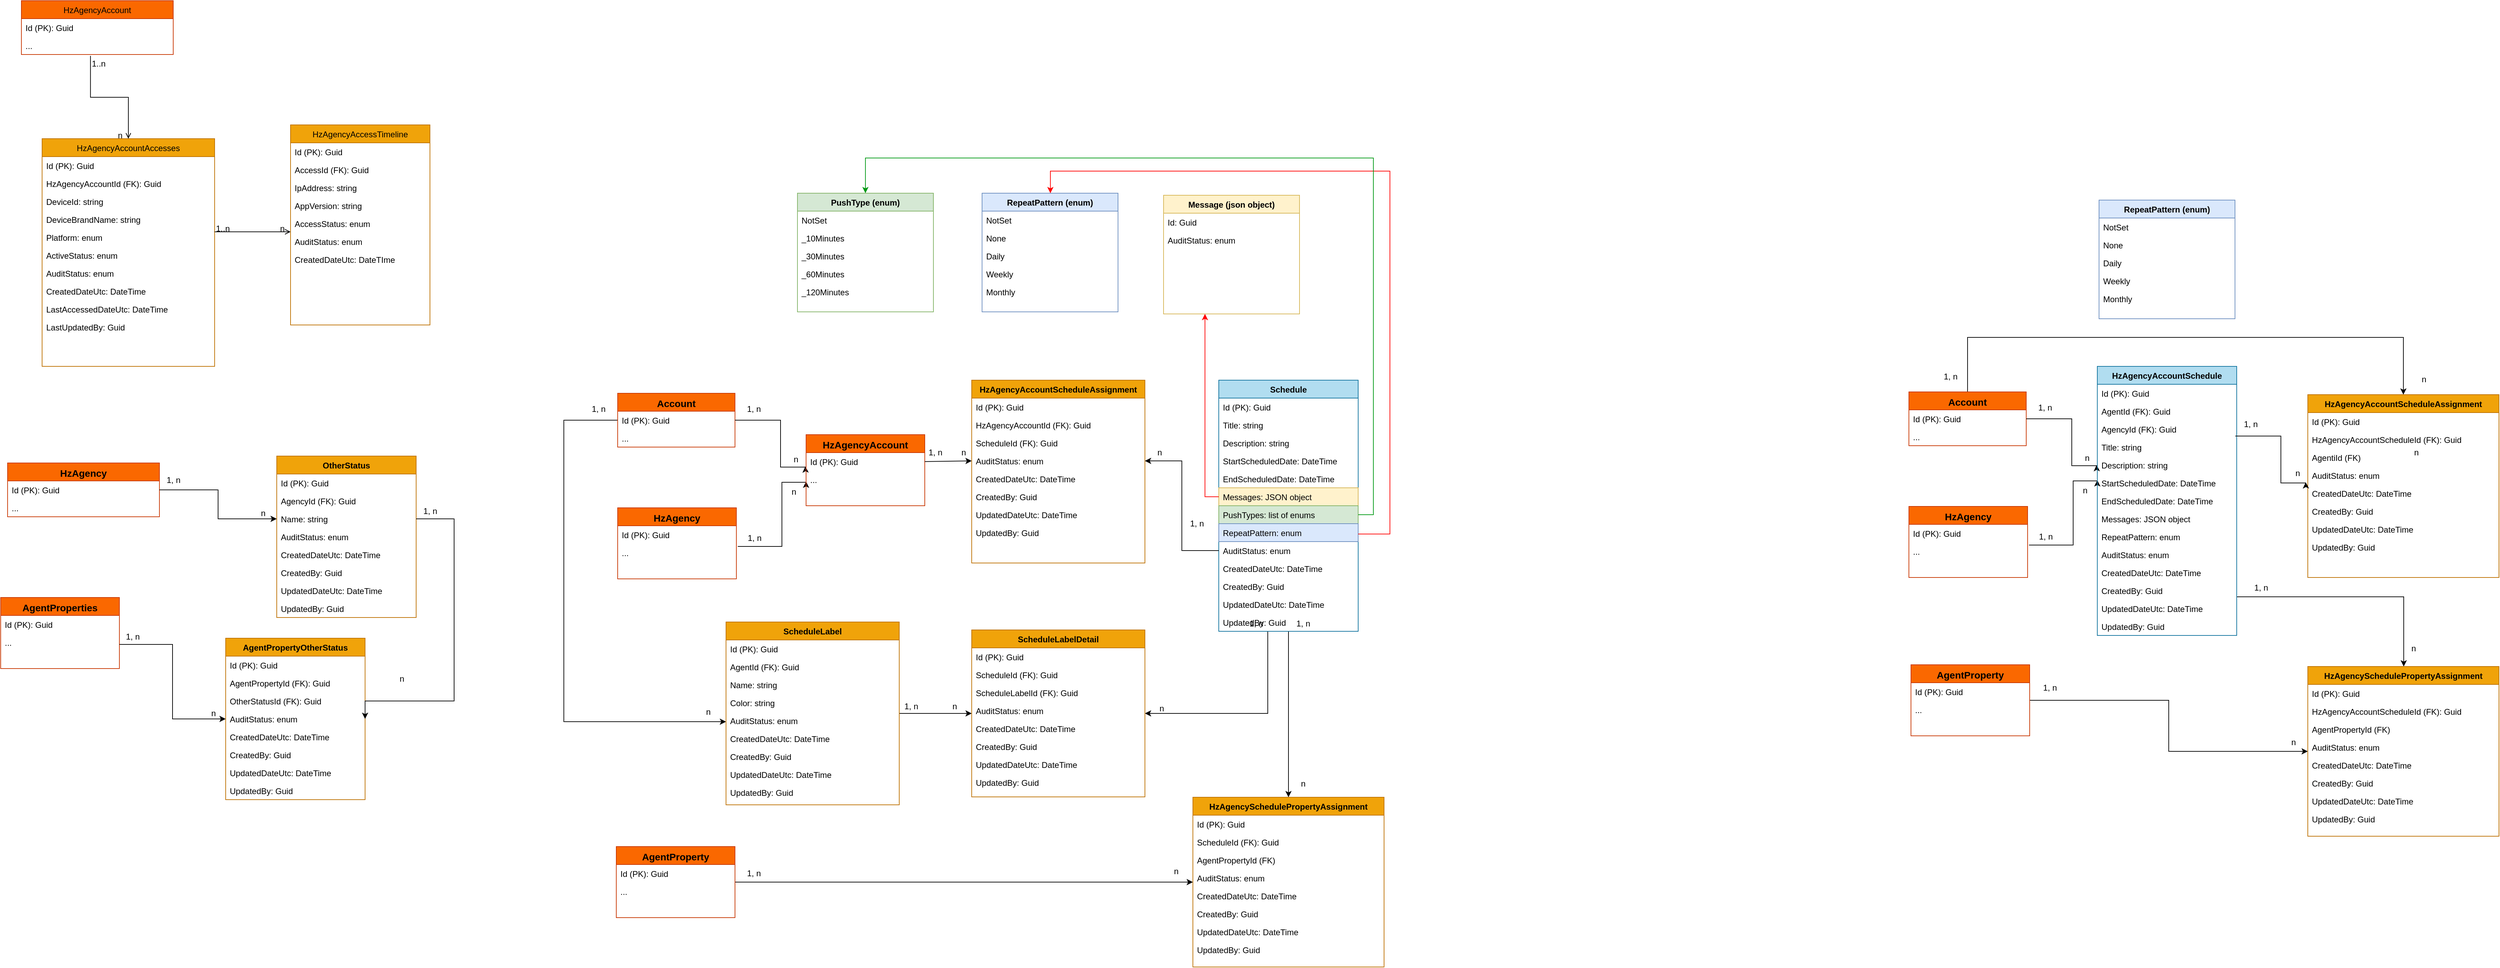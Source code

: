 <mxfile version="21.7.2" type="github">
  <diagram id="C5RBs43oDa-KdzZeNtuy" name="Page-1">
    <mxGraphModel dx="2143" dy="1118" grid="0" gridSize="10" guides="1" tooltips="1" connect="1" arrows="1" fold="1" page="0" pageScale="1" pageWidth="827" pageHeight="1169" math="0" shadow="0">
      <root>
        <mxCell id="WIyWlLk6GJQsqaUBKTNV-0" />
        <mxCell id="WIyWlLk6GJQsqaUBKTNV-1" parent="WIyWlLk6GJQsqaUBKTNV-0" />
        <mxCell id="zkfFHV4jXpPFQw0GAbJ--0" value="HzAgencyAccountAccesses" style="swimlane;fontStyle=0;align=center;verticalAlign=top;childLayout=stackLayout;horizontal=1;startSize=26;horizontalStack=0;resizeParent=1;resizeLast=0;collapsible=1;marginBottom=0;rounded=0;shadow=0;strokeWidth=1;fillColor=#f0a30a;fontColor=#000000;strokeColor=#BD7000;" parent="WIyWlLk6GJQsqaUBKTNV-1" vertex="1">
          <mxGeometry x="100" y="230" width="250" height="330" as="geometry">
            <mxRectangle x="230" y="140" width="160" height="26" as="alternateBounds" />
          </mxGeometry>
        </mxCell>
        <mxCell id="zkfFHV4jXpPFQw0GAbJ--1" value="Id (PK): Guid" style="text;align=left;verticalAlign=top;spacingLeft=4;spacingRight=4;overflow=hidden;rotatable=0;points=[[0,0.5],[1,0.5]];portConstraint=eastwest;" parent="zkfFHV4jXpPFQw0GAbJ--0" vertex="1">
          <mxGeometry y="26" width="250" height="26" as="geometry" />
        </mxCell>
        <mxCell id="tDmPF6AZNqUk_M5yz1E_-6" value="HzAgencyAccountId (FK): Guid" style="text;align=left;verticalAlign=top;spacingLeft=4;spacingRight=4;overflow=hidden;rotatable=0;points=[[0,0.5],[1,0.5]];portConstraint=eastwest;" parent="zkfFHV4jXpPFQw0GAbJ--0" vertex="1">
          <mxGeometry y="52" width="250" height="26" as="geometry" />
        </mxCell>
        <mxCell id="zkfFHV4jXpPFQw0GAbJ--2" value="DeviceId: string" style="text;align=left;verticalAlign=top;spacingLeft=4;spacingRight=4;overflow=hidden;rotatable=0;points=[[0,0.5],[1,0.5]];portConstraint=eastwest;rounded=0;shadow=0;html=0;" parent="zkfFHV4jXpPFQw0GAbJ--0" vertex="1">
          <mxGeometry y="78" width="250" height="26" as="geometry" />
        </mxCell>
        <mxCell id="tDmPF6AZNqUk_M5yz1E_-8" value="DeviceBrandName: string&#xa;" style="text;align=left;verticalAlign=top;spacingLeft=4;spacingRight=4;overflow=hidden;rotatable=0;points=[[0,0.5],[1,0.5]];portConstraint=eastwest;rounded=0;shadow=0;html=0;" parent="zkfFHV4jXpPFQw0GAbJ--0" vertex="1">
          <mxGeometry y="104" width="250" height="26" as="geometry" />
        </mxCell>
        <mxCell id="tDmPF6AZNqUk_M5yz1E_-1" value="Platform: enum&#xa;&#xa;" style="text;align=left;verticalAlign=top;spacingLeft=4;spacingRight=4;overflow=hidden;rotatable=0;points=[[0,0.5],[1,0.5]];portConstraint=eastwest;rounded=0;shadow=0;html=0;" parent="zkfFHV4jXpPFQw0GAbJ--0" vertex="1">
          <mxGeometry y="130" width="250" height="26" as="geometry" />
        </mxCell>
        <mxCell id="tDmPF6AZNqUk_M5yz1E_-3" value="ActiveStatus: enum&#xa;" style="text;align=left;verticalAlign=top;spacingLeft=4;spacingRight=4;overflow=hidden;rotatable=0;points=[[0,0.5],[1,0.5]];portConstraint=eastwest;rounded=0;shadow=0;html=0;" parent="zkfFHV4jXpPFQw0GAbJ--0" vertex="1">
          <mxGeometry y="156" width="250" height="26" as="geometry" />
        </mxCell>
        <mxCell id="tDmPF6AZNqUk_M5yz1E_-4" value="AuditStatus: enum&#xa;" style="text;align=left;verticalAlign=top;spacingLeft=4;spacingRight=4;overflow=hidden;rotatable=0;points=[[0,0.5],[1,0.5]];portConstraint=eastwest;rounded=0;shadow=0;html=0;" parent="zkfFHV4jXpPFQw0GAbJ--0" vertex="1">
          <mxGeometry y="182" width="250" height="26" as="geometry" />
        </mxCell>
        <mxCell id="tDmPF6AZNqUk_M5yz1E_-5" value="CreatedDateUtc: DateTime" style="text;align=left;verticalAlign=top;spacingLeft=4;spacingRight=4;overflow=hidden;rotatable=0;points=[[0,0.5],[1,0.5]];portConstraint=eastwest;rounded=0;shadow=0;html=0;" parent="zkfFHV4jXpPFQw0GAbJ--0" vertex="1">
          <mxGeometry y="208" width="250" height="26" as="geometry" />
        </mxCell>
        <mxCell id="tDmPF6AZNqUk_M5yz1E_-10" value="LastAccessedDateUtc: DateTime" style="text;align=left;verticalAlign=top;spacingLeft=4;spacingRight=4;overflow=hidden;rotatable=0;points=[[0,0.5],[1,0.5]];portConstraint=eastwest;rounded=0;shadow=0;html=0;" parent="zkfFHV4jXpPFQw0GAbJ--0" vertex="1">
          <mxGeometry y="234" width="250" height="26" as="geometry" />
        </mxCell>
        <mxCell id="tDmPF6AZNqUk_M5yz1E_-28" value="LastUpdatedBy: Guid" style="text;align=left;verticalAlign=top;spacingLeft=4;spacingRight=4;overflow=hidden;rotatable=0;points=[[0,0.5],[1,0.5]];portConstraint=eastwest;rounded=0;shadow=0;html=0;" parent="zkfFHV4jXpPFQw0GAbJ--0" vertex="1">
          <mxGeometry y="260" width="250" height="26" as="geometry" />
        </mxCell>
        <mxCell id="zkfFHV4jXpPFQw0GAbJ--17" value="HzAgencyAccessTimeline" style="swimlane;fontStyle=0;align=center;verticalAlign=top;childLayout=stackLayout;horizontal=1;startSize=26;horizontalStack=0;resizeParent=1;resizeLast=0;collapsible=1;marginBottom=0;rounded=0;shadow=0;strokeWidth=1;fillColor=#f0a30a;fontColor=#000000;strokeColor=#BD7000;" parent="WIyWlLk6GJQsqaUBKTNV-1" vertex="1">
          <mxGeometry x="460" y="210" width="202" height="290" as="geometry">
            <mxRectangle x="550" y="140" width="160" height="26" as="alternateBounds" />
          </mxGeometry>
        </mxCell>
        <mxCell id="zkfFHV4jXpPFQw0GAbJ--18" value="Id (PK): Guid&#xa;" style="text;align=left;verticalAlign=top;spacingLeft=4;spacingRight=4;overflow=hidden;rotatable=0;points=[[0,0.5],[1,0.5]];portConstraint=eastwest;" parent="zkfFHV4jXpPFQw0GAbJ--17" vertex="1">
          <mxGeometry y="26" width="202" height="26" as="geometry" />
        </mxCell>
        <mxCell id="tDmPF6AZNqUk_M5yz1E_-9" value="AccessId (FK): Guid&#xa;" style="text;align=left;verticalAlign=top;spacingLeft=4;spacingRight=4;overflow=hidden;rotatable=0;points=[[0,0.5],[1,0.5]];portConstraint=eastwest;" parent="zkfFHV4jXpPFQw0GAbJ--17" vertex="1">
          <mxGeometry y="52" width="202" height="26" as="geometry" />
        </mxCell>
        <mxCell id="zkfFHV4jXpPFQw0GAbJ--20" value="IpAddress: string" style="text;align=left;verticalAlign=top;spacingLeft=4;spacingRight=4;overflow=hidden;rotatable=0;points=[[0,0.5],[1,0.5]];portConstraint=eastwest;rounded=0;shadow=0;html=0;" parent="zkfFHV4jXpPFQw0GAbJ--17" vertex="1">
          <mxGeometry y="78" width="202" height="26" as="geometry" />
        </mxCell>
        <mxCell id="zkfFHV4jXpPFQw0GAbJ--21" value="AppVersion: string" style="text;align=left;verticalAlign=top;spacingLeft=4;spacingRight=4;overflow=hidden;rotatable=0;points=[[0,0.5],[1,0.5]];portConstraint=eastwest;rounded=0;shadow=0;html=0;" parent="zkfFHV4jXpPFQw0GAbJ--17" vertex="1">
          <mxGeometry y="104" width="202" height="26" as="geometry" />
        </mxCell>
        <mxCell id="zkfFHV4jXpPFQw0GAbJ--24" value="AccessStatus: enum" style="text;align=left;verticalAlign=top;spacingLeft=4;spacingRight=4;overflow=hidden;rotatable=0;points=[[0,0.5],[1,0.5]];portConstraint=eastwest;" parent="zkfFHV4jXpPFQw0GAbJ--17" vertex="1">
          <mxGeometry y="130" width="202" height="26" as="geometry" />
        </mxCell>
        <mxCell id="zkfFHV4jXpPFQw0GAbJ--25" value="AuditStatus: enum" style="text;align=left;verticalAlign=top;spacingLeft=4;spacingRight=4;overflow=hidden;rotatable=0;points=[[0,0.5],[1,0.5]];portConstraint=eastwest;" parent="zkfFHV4jXpPFQw0GAbJ--17" vertex="1">
          <mxGeometry y="156" width="202" height="26" as="geometry" />
        </mxCell>
        <mxCell id="zkfFHV4jXpPFQw0GAbJ--22" value="CreatedDateUtc: DateTIme" style="text;align=left;verticalAlign=top;spacingLeft=4;spacingRight=4;overflow=hidden;rotatable=0;points=[[0,0.5],[1,0.5]];portConstraint=eastwest;rounded=0;shadow=0;html=0;" parent="zkfFHV4jXpPFQw0GAbJ--17" vertex="1">
          <mxGeometry y="182" width="202" height="26" as="geometry" />
        </mxCell>
        <mxCell id="zkfFHV4jXpPFQw0GAbJ--26" value="" style="endArrow=open;shadow=0;strokeWidth=1;rounded=0;endFill=1;edgeStyle=elbowEdgeStyle;elbow=vertical;" parent="WIyWlLk6GJQsqaUBKTNV-1" source="zkfFHV4jXpPFQw0GAbJ--0" target="zkfFHV4jXpPFQw0GAbJ--17" edge="1">
          <mxGeometry x="0.5" y="41" relative="1" as="geometry">
            <mxPoint x="380" y="192" as="sourcePoint" />
            <mxPoint x="540" y="192" as="targetPoint" />
            <mxPoint x="-40" y="32" as="offset" />
          </mxGeometry>
        </mxCell>
        <mxCell id="zkfFHV4jXpPFQw0GAbJ--27" value="1..n" style="resizable=0;align=left;verticalAlign=bottom;labelBackgroundColor=none;fontSize=12;" parent="zkfFHV4jXpPFQw0GAbJ--26" connectable="0" vertex="1">
          <mxGeometry x="-1" relative="1" as="geometry">
            <mxPoint y="4" as="offset" />
          </mxGeometry>
        </mxCell>
        <mxCell id="zkfFHV4jXpPFQw0GAbJ--28" value="n" style="resizable=0;align=right;verticalAlign=bottom;labelBackgroundColor=none;fontSize=12;" parent="zkfFHV4jXpPFQw0GAbJ--26" connectable="0" vertex="1">
          <mxGeometry x="1" relative="1" as="geometry">
            <mxPoint x="-7" y="4" as="offset" />
          </mxGeometry>
        </mxCell>
        <mxCell id="tDmPF6AZNqUk_M5yz1E_-11" value="HzAgencyAccount" style="swimlane;fontStyle=0;align=center;verticalAlign=top;childLayout=stackLayout;horizontal=1;startSize=26;horizontalStack=0;resizeParent=1;resizeLast=0;collapsible=1;marginBottom=0;rounded=0;shadow=0;strokeWidth=1;fillColor=#fa6800;fontColor=#000000;strokeColor=#C73500;" parent="WIyWlLk6GJQsqaUBKTNV-1" vertex="1">
          <mxGeometry x="70" y="30" width="220" height="78" as="geometry">
            <mxRectangle x="230" y="140" width="160" height="26" as="alternateBounds" />
          </mxGeometry>
        </mxCell>
        <mxCell id="tDmPF6AZNqUk_M5yz1E_-26" value="Id (PK): Guid" style="text;align=left;verticalAlign=top;spacingLeft=4;spacingRight=4;overflow=hidden;rotatable=0;points=[[0,0.5],[1,0.5]];portConstraint=eastwest;" parent="tDmPF6AZNqUk_M5yz1E_-11" vertex="1">
          <mxGeometry y="26" width="220" height="26" as="geometry" />
        </mxCell>
        <mxCell id="tDmPF6AZNqUk_M5yz1E_-27" value="..." style="text;align=left;verticalAlign=top;spacingLeft=4;spacingRight=4;overflow=hidden;rotatable=0;points=[[0,0.5],[1,0.5]];portConstraint=eastwest;" parent="tDmPF6AZNqUk_M5yz1E_-11" vertex="1">
          <mxGeometry y="52" width="220" height="26" as="geometry" />
        </mxCell>
        <mxCell id="tDmPF6AZNqUk_M5yz1E_-22" value="" style="endArrow=open;shadow=0;strokeWidth=1;rounded=0;endFill=1;edgeStyle=elbowEdgeStyle;elbow=vertical;entryX=0.5;entryY=0;entryDx=0;entryDy=0;exitX=0.455;exitY=1.077;exitDx=0;exitDy=0;exitPerimeter=0;" parent="WIyWlLk6GJQsqaUBKTNV-1" source="tDmPF6AZNqUk_M5yz1E_-27" target="zkfFHV4jXpPFQw0GAbJ--0" edge="1">
          <mxGeometry x="0.5" y="41" relative="1" as="geometry">
            <mxPoint x="-38" y="280" as="sourcePoint" />
            <mxPoint x="110" y="280" as="targetPoint" />
            <mxPoint x="-40" y="32" as="offset" />
          </mxGeometry>
        </mxCell>
        <mxCell id="tDmPF6AZNqUk_M5yz1E_-23" value="1..n" style="resizable=0;align=left;verticalAlign=bottom;labelBackgroundColor=none;fontSize=12;" parent="tDmPF6AZNqUk_M5yz1E_-22" connectable="0" vertex="1">
          <mxGeometry x="-1" relative="1" as="geometry">
            <mxPoint y="20" as="offset" />
          </mxGeometry>
        </mxCell>
        <mxCell id="tDmPF6AZNqUk_M5yz1E_-24" value="n" style="resizable=0;align=right;verticalAlign=bottom;labelBackgroundColor=none;fontSize=12;" parent="tDmPF6AZNqUk_M5yz1E_-22" connectable="0" vertex="1">
          <mxGeometry x="1" relative="1" as="geometry">
            <mxPoint x="-7" y="4" as="offset" />
          </mxGeometry>
        </mxCell>
        <mxCell id="hKZeepe1UXyL7Ytsmvdk-0" value="HzAgency" style="swimlane;fontStyle=1;align=center;verticalAlign=top;childLayout=stackLayout;horizontal=1;startSize=26;horizontalStack=0;resizeParent=1;resizeLast=0;collapsible=1;marginBottom=0;rounded=0;shadow=0;strokeWidth=1;fillColor=#fa6800;fontColor=#000000;strokeColor=#C73500;fontSize=14;" parent="WIyWlLk6GJQsqaUBKTNV-1" vertex="1">
          <mxGeometry x="50" y="700" width="220" height="78" as="geometry">
            <mxRectangle x="230" y="140" width="160" height="26" as="alternateBounds" />
          </mxGeometry>
        </mxCell>
        <mxCell id="hKZeepe1UXyL7Ytsmvdk-1" value="Id (PK): Guid" style="text;align=left;verticalAlign=top;spacingLeft=4;spacingRight=4;overflow=hidden;rotatable=0;points=[[0,0.5],[1,0.5]];portConstraint=eastwest;" parent="hKZeepe1UXyL7Ytsmvdk-0" vertex="1">
          <mxGeometry y="26" width="220" height="26" as="geometry" />
        </mxCell>
        <mxCell id="hKZeepe1UXyL7Ytsmvdk-2" value="..." style="text;align=left;verticalAlign=top;spacingLeft=4;spacingRight=4;overflow=hidden;rotatable=0;points=[[0,0.5],[1,0.5]];portConstraint=eastwest;" parent="hKZeepe1UXyL7Ytsmvdk-0" vertex="1">
          <mxGeometry y="52" width="220" height="26" as="geometry" />
        </mxCell>
        <mxCell id="hKZeepe1UXyL7Ytsmvdk-4" value="OtherStatus" style="swimlane;fontStyle=1;align=center;verticalAlign=top;childLayout=stackLayout;horizontal=1;startSize=26;horizontalStack=0;resizeParent=1;resizeLast=0;collapsible=1;marginBottom=0;rounded=0;shadow=0;strokeWidth=1;fillColor=#f0a30a;fontColor=#000000;strokeColor=#BD7000;" parent="WIyWlLk6GJQsqaUBKTNV-1" vertex="1">
          <mxGeometry x="440" y="690" width="202" height="234" as="geometry">
            <mxRectangle x="550" y="140" width="160" height="26" as="alternateBounds" />
          </mxGeometry>
        </mxCell>
        <mxCell id="hKZeepe1UXyL7Ytsmvdk-5" value="Id (PK): Guid&#xa;" style="text;align=left;verticalAlign=top;spacingLeft=4;spacingRight=4;overflow=hidden;rotatable=0;points=[[0,0.5],[1,0.5]];portConstraint=eastwest;" parent="hKZeepe1UXyL7Ytsmvdk-4" vertex="1">
          <mxGeometry y="26" width="202" height="26" as="geometry" />
        </mxCell>
        <mxCell id="hKZeepe1UXyL7Ytsmvdk-6" value="AgencyId (FK): Guid&#xa;" style="text;align=left;verticalAlign=top;spacingLeft=4;spacingRight=4;overflow=hidden;rotatable=0;points=[[0,0.5],[1,0.5]];portConstraint=eastwest;" parent="hKZeepe1UXyL7Ytsmvdk-4" vertex="1">
          <mxGeometry y="52" width="202" height="26" as="geometry" />
        </mxCell>
        <mxCell id="hKZeepe1UXyL7Ytsmvdk-7" value="Name: string" style="text;align=left;verticalAlign=top;spacingLeft=4;spacingRight=4;overflow=hidden;rotatable=0;points=[[0,0.5],[1,0.5]];portConstraint=eastwest;rounded=0;shadow=0;html=0;" parent="hKZeepe1UXyL7Ytsmvdk-4" vertex="1">
          <mxGeometry y="78" width="202" height="26" as="geometry" />
        </mxCell>
        <mxCell id="hKZeepe1UXyL7Ytsmvdk-10" value="AuditStatus: enum" style="text;align=left;verticalAlign=top;spacingLeft=4;spacingRight=4;overflow=hidden;rotatable=0;points=[[0,0.5],[1,0.5]];portConstraint=eastwest;" parent="hKZeepe1UXyL7Ytsmvdk-4" vertex="1">
          <mxGeometry y="104" width="202" height="26" as="geometry" />
        </mxCell>
        <mxCell id="hKZeepe1UXyL7Ytsmvdk-11" value="CreatedDateUtc: DateTime" style="text;align=left;verticalAlign=top;spacingLeft=4;spacingRight=4;overflow=hidden;rotatable=0;points=[[0,0.5],[1,0.5]];portConstraint=eastwest;rounded=0;shadow=0;html=0;" parent="hKZeepe1UXyL7Ytsmvdk-4" vertex="1">
          <mxGeometry y="130" width="202" height="26" as="geometry" />
        </mxCell>
        <mxCell id="hKZeepe1UXyL7Ytsmvdk-38" value="CreatedBy: Guid&#xa;" style="text;align=left;verticalAlign=top;spacingLeft=4;spacingRight=4;overflow=hidden;rotatable=0;points=[[0,0.5],[1,0.5]];portConstraint=eastwest;rounded=0;shadow=0;html=0;" parent="hKZeepe1UXyL7Ytsmvdk-4" vertex="1">
          <mxGeometry y="156" width="202" height="26" as="geometry" />
        </mxCell>
        <mxCell id="hKZeepe1UXyL7Ytsmvdk-37" value="UpdatedDateUtc: DateTime" style="text;align=left;verticalAlign=top;spacingLeft=4;spacingRight=4;overflow=hidden;rotatable=0;points=[[0,0.5],[1,0.5]];portConstraint=eastwest;rounded=0;shadow=0;html=0;" parent="hKZeepe1UXyL7Ytsmvdk-4" vertex="1">
          <mxGeometry y="182" width="202" height="26" as="geometry" />
        </mxCell>
        <mxCell id="hKZeepe1UXyL7Ytsmvdk-40" value="UpdatedBy: Guid&#xa;" style="text;align=left;verticalAlign=top;spacingLeft=4;spacingRight=4;overflow=hidden;rotatable=0;points=[[0,0.5],[1,0.5]];portConstraint=eastwest;rounded=0;shadow=0;html=0;" parent="hKZeepe1UXyL7Ytsmvdk-4" vertex="1">
          <mxGeometry y="208" width="202" height="26" as="geometry" />
        </mxCell>
        <mxCell id="hKZeepe1UXyL7Ytsmvdk-12" style="edgeStyle=orthogonalEdgeStyle;rounded=0;orthogonalLoop=1;jettySize=auto;html=1;exitX=1;exitY=0.5;exitDx=0;exitDy=0;entryX=0;entryY=0.5;entryDx=0;entryDy=0;" parent="WIyWlLk6GJQsqaUBKTNV-1" source="hKZeepe1UXyL7Ytsmvdk-1" target="hKZeepe1UXyL7Ytsmvdk-7" edge="1">
          <mxGeometry relative="1" as="geometry" />
        </mxCell>
        <mxCell id="hKZeepe1UXyL7Ytsmvdk-13" value="1, n" style="text;html=1;align=center;verticalAlign=middle;resizable=0;points=[];autosize=1;strokeColor=none;fillColor=none;" parent="WIyWlLk6GJQsqaUBKTNV-1" vertex="1">
          <mxGeometry x="270" y="710" width="40" height="30" as="geometry" />
        </mxCell>
        <mxCell id="hKZeepe1UXyL7Ytsmvdk-14" value="n" style="text;html=1;align=center;verticalAlign=middle;resizable=0;points=[];autosize=1;strokeColor=none;fillColor=none;" parent="WIyWlLk6GJQsqaUBKTNV-1" vertex="1">
          <mxGeometry x="405" y="758" width="30" height="30" as="geometry" />
        </mxCell>
        <mxCell id="hKZeepe1UXyL7Ytsmvdk-15" value="AgentProperties" style="swimlane;fontStyle=1;align=center;verticalAlign=top;childLayout=stackLayout;horizontal=1;startSize=26;horizontalStack=0;resizeParent=1;resizeLast=0;collapsible=1;marginBottom=0;rounded=0;shadow=0;strokeWidth=1;fillColor=#fa6800;fontColor=#000000;strokeColor=#C73500;fontSize=14;" parent="WIyWlLk6GJQsqaUBKTNV-1" vertex="1">
          <mxGeometry x="40" y="895" width="172" height="103" as="geometry">
            <mxRectangle x="230" y="140" width="160" height="26" as="alternateBounds" />
          </mxGeometry>
        </mxCell>
        <mxCell id="hKZeepe1UXyL7Ytsmvdk-16" value="Id (PK): Guid" style="text;align=left;verticalAlign=top;spacingLeft=4;spacingRight=4;overflow=hidden;rotatable=0;points=[[0,0.5],[1,0.5]];portConstraint=eastwest;" parent="hKZeepe1UXyL7Ytsmvdk-15" vertex="1">
          <mxGeometry y="26" width="172" height="26" as="geometry" />
        </mxCell>
        <mxCell id="hKZeepe1UXyL7Ytsmvdk-17" value="..." style="text;align=left;verticalAlign=top;spacingLeft=4;spacingRight=4;overflow=hidden;rotatable=0;points=[[0,0.5],[1,0.5]];portConstraint=eastwest;" parent="hKZeepe1UXyL7Ytsmvdk-15" vertex="1">
          <mxGeometry y="52" width="172" height="32" as="geometry" />
        </mxCell>
        <mxCell id="hKZeepe1UXyL7Ytsmvdk-23" value="AgentPropertyOtherStatus" style="swimlane;fontStyle=1;align=center;verticalAlign=top;childLayout=stackLayout;horizontal=1;startSize=26;horizontalStack=0;resizeParent=1;resizeLast=0;collapsible=1;marginBottom=0;rounded=0;shadow=0;strokeWidth=1;fillColor=#f0a30a;fontColor=#000000;strokeColor=#BD7000;" parent="WIyWlLk6GJQsqaUBKTNV-1" vertex="1">
          <mxGeometry x="366" y="954" width="202" height="234" as="geometry">
            <mxRectangle x="550" y="140" width="160" height="26" as="alternateBounds" />
          </mxGeometry>
        </mxCell>
        <mxCell id="hKZeepe1UXyL7Ytsmvdk-24" value="Id (PK): Guid&#xa;" style="text;align=left;verticalAlign=top;spacingLeft=4;spacingRight=4;overflow=hidden;rotatable=0;points=[[0,0.5],[1,0.5]];portConstraint=eastwest;" parent="hKZeepe1UXyL7Ytsmvdk-23" vertex="1">
          <mxGeometry y="26" width="202" height="26" as="geometry" />
        </mxCell>
        <mxCell id="hKZeepe1UXyL7Ytsmvdk-29" value="AgentPropertyId (FK): Guid&#xa;" style="text;align=left;verticalAlign=top;spacingLeft=4;spacingRight=4;overflow=hidden;rotatable=0;points=[[0,0.5],[1,0.5]];portConstraint=eastwest;" parent="hKZeepe1UXyL7Ytsmvdk-23" vertex="1">
          <mxGeometry y="52" width="202" height="26" as="geometry" />
        </mxCell>
        <mxCell id="hKZeepe1UXyL7Ytsmvdk-25" value="OtherStatusId (FK): Guid&#xa;&#xa;" style="text;align=left;verticalAlign=top;spacingLeft=4;spacingRight=4;overflow=hidden;rotatable=0;points=[[0,0.5],[1,0.5]];portConstraint=eastwest;" parent="hKZeepe1UXyL7Ytsmvdk-23" vertex="1">
          <mxGeometry y="78" width="202" height="26" as="geometry" />
        </mxCell>
        <mxCell id="hKZeepe1UXyL7Ytsmvdk-27" value="AuditStatus: enum" style="text;align=left;verticalAlign=top;spacingLeft=4;spacingRight=4;overflow=hidden;rotatable=0;points=[[0,0.5],[1,0.5]];portConstraint=eastwest;" parent="hKZeepe1UXyL7Ytsmvdk-23" vertex="1">
          <mxGeometry y="104" width="202" height="26" as="geometry" />
        </mxCell>
        <mxCell id="hKZeepe1UXyL7Ytsmvdk-42" value="CreatedDateUtc: DateTime" style="text;align=left;verticalAlign=top;spacingLeft=4;spacingRight=4;overflow=hidden;rotatable=0;points=[[0,0.5],[1,0.5]];portConstraint=eastwest;rounded=0;shadow=0;html=0;" parent="hKZeepe1UXyL7Ytsmvdk-23" vertex="1">
          <mxGeometry y="130" width="202" height="26" as="geometry" />
        </mxCell>
        <mxCell id="hKZeepe1UXyL7Ytsmvdk-43" value="CreatedBy: Guid&#xa;" style="text;align=left;verticalAlign=top;spacingLeft=4;spacingRight=4;overflow=hidden;rotatable=0;points=[[0,0.5],[1,0.5]];portConstraint=eastwest;rounded=0;shadow=0;html=0;" parent="hKZeepe1UXyL7Ytsmvdk-23" vertex="1">
          <mxGeometry y="156" width="202" height="26" as="geometry" />
        </mxCell>
        <mxCell id="hKZeepe1UXyL7Ytsmvdk-44" value="UpdatedDateUtc: DateTime" style="text;align=left;verticalAlign=top;spacingLeft=4;spacingRight=4;overflow=hidden;rotatable=0;points=[[0,0.5],[1,0.5]];portConstraint=eastwest;rounded=0;shadow=0;html=0;" parent="hKZeepe1UXyL7Ytsmvdk-23" vertex="1">
          <mxGeometry y="182" width="202" height="26" as="geometry" />
        </mxCell>
        <mxCell id="hKZeepe1UXyL7Ytsmvdk-45" value="UpdatedBy: Guid&#xa;" style="text;align=left;verticalAlign=top;spacingLeft=4;spacingRight=4;overflow=hidden;rotatable=0;points=[[0,0.5],[1,0.5]];portConstraint=eastwest;rounded=0;shadow=0;html=0;" parent="hKZeepe1UXyL7Ytsmvdk-23" vertex="1">
          <mxGeometry y="208" width="202" height="26" as="geometry" />
        </mxCell>
        <mxCell id="hKZeepe1UXyL7Ytsmvdk-30" style="edgeStyle=orthogonalEdgeStyle;rounded=0;orthogonalLoop=1;jettySize=auto;html=1;entryX=1;entryY=0.5;entryDx=0;entryDy=0;" parent="WIyWlLk6GJQsqaUBKTNV-1" source="hKZeepe1UXyL7Ytsmvdk-7" target="hKZeepe1UXyL7Ytsmvdk-23" edge="1">
          <mxGeometry relative="1" as="geometry">
            <mxPoint x="473" y="1029" as="targetPoint" />
            <Array as="points">
              <mxPoint x="697" y="781" />
              <mxPoint x="697" y="1045" />
            </Array>
          </mxGeometry>
        </mxCell>
        <mxCell id="hKZeepe1UXyL7Ytsmvdk-31" value="1, n" style="text;html=1;align=center;verticalAlign=middle;resizable=0;points=[];autosize=1;strokeColor=none;fillColor=none;" parent="WIyWlLk6GJQsqaUBKTNV-1" vertex="1">
          <mxGeometry x="643" y="757" width="38" height="26" as="geometry" />
        </mxCell>
        <mxCell id="hKZeepe1UXyL7Ytsmvdk-32" value="n" style="text;html=1;align=center;verticalAlign=middle;resizable=0;points=[];autosize=1;strokeColor=none;fillColor=none;" parent="WIyWlLk6GJQsqaUBKTNV-1" vertex="1">
          <mxGeometry x="608" y="1000" width="25" height="26" as="geometry" />
        </mxCell>
        <mxCell id="hKZeepe1UXyL7Ytsmvdk-34" style="edgeStyle=orthogonalEdgeStyle;rounded=0;orthogonalLoop=1;jettySize=auto;html=1;exitX=1;exitY=0.5;exitDx=0;exitDy=0;entryX=0;entryY=0.5;entryDx=0;entryDy=0;" parent="WIyWlLk6GJQsqaUBKTNV-1" source="hKZeepe1UXyL7Ytsmvdk-17" target="hKZeepe1UXyL7Ytsmvdk-27" edge="1">
          <mxGeometry relative="1" as="geometry" />
        </mxCell>
        <mxCell id="hKZeepe1UXyL7Ytsmvdk-35" value="1, n" style="text;html=1;align=center;verticalAlign=middle;resizable=0;points=[];autosize=1;strokeColor=none;fillColor=none;" parent="WIyWlLk6GJQsqaUBKTNV-1" vertex="1">
          <mxGeometry x="212" y="939" width="38" height="26" as="geometry" />
        </mxCell>
        <mxCell id="hKZeepe1UXyL7Ytsmvdk-41" value="n" style="text;html=1;align=center;verticalAlign=middle;resizable=0;points=[];autosize=1;strokeColor=none;fillColor=none;" parent="WIyWlLk6GJQsqaUBKTNV-1" vertex="1">
          <mxGeometry x="335" y="1050" width="25" height="26" as="geometry" />
        </mxCell>
        <mxCell id="nfzm4WzogqUr9gZeVb3W-238" style="edgeStyle=orthogonalEdgeStyle;rounded=0;orthogonalLoop=1;jettySize=auto;html=1;" edge="1" parent="WIyWlLk6GJQsqaUBKTNV-1" source="nfzm4WzogqUr9gZeVb3W-0" target="nfzm4WzogqUr9gZeVb3W-217">
          <mxGeometry relative="1" as="geometry">
            <Array as="points">
              <mxPoint x="856" y="638" />
              <mxPoint x="856" y="1075" />
            </Array>
          </mxGeometry>
        </mxCell>
        <mxCell id="nfzm4WzogqUr9gZeVb3W-0" value="Account" style="swimlane;fontStyle=1;align=center;verticalAlign=top;childLayout=stackLayout;horizontal=1;startSize=26;horizontalStack=0;resizeParent=1;resizeLast=0;collapsible=1;marginBottom=0;rounded=0;shadow=0;strokeWidth=1;fillColor=#fa6800;fontColor=#000000;strokeColor=#C73500;fontSize=14;" vertex="1" parent="WIyWlLk6GJQsqaUBKTNV-1">
          <mxGeometry x="934" y="599" width="170" height="78" as="geometry">
            <mxRectangle x="230" y="140" width="160" height="26" as="alternateBounds" />
          </mxGeometry>
        </mxCell>
        <mxCell id="nfzm4WzogqUr9gZeVb3W-1" value="Id (PK): Guid" style="text;align=left;verticalAlign=top;spacingLeft=4;spacingRight=4;overflow=hidden;rotatable=0;points=[[0,0.5],[1,0.5]];portConstraint=eastwest;" vertex="1" parent="nfzm4WzogqUr9gZeVb3W-0">
          <mxGeometry y="26" width="170" height="26" as="geometry" />
        </mxCell>
        <mxCell id="nfzm4WzogqUr9gZeVb3W-2" value="..." style="text;align=left;verticalAlign=top;spacingLeft=4;spacingRight=4;overflow=hidden;rotatable=0;points=[[0,0.5],[1,0.5]];portConstraint=eastwest;" vertex="1" parent="nfzm4WzogqUr9gZeVb3W-0">
          <mxGeometry y="52" width="170" height="26" as="geometry" />
        </mxCell>
        <mxCell id="nfzm4WzogqUr9gZeVb3W-12" style="edgeStyle=orthogonalEdgeStyle;rounded=0;orthogonalLoop=1;jettySize=auto;html=1;exitX=1;exitY=0.5;exitDx=0;exitDy=0;entryX=-0.006;entryY=0.769;entryDx=0;entryDy=0;entryPerimeter=0;" edge="1" parent="WIyWlLk6GJQsqaUBKTNV-1" source="nfzm4WzogqUr9gZeVb3W-1" target="nfzm4WzogqUr9gZeVb3W-34">
          <mxGeometry relative="1" as="geometry">
            <mxPoint x="1334" y="651" as="targetPoint" />
            <Array as="points">
              <mxPoint x="1170" y="638" />
              <mxPoint x="1170" y="706" />
            </Array>
          </mxGeometry>
        </mxCell>
        <mxCell id="nfzm4WzogqUr9gZeVb3W-13" value="1, n" style="text;html=1;align=center;verticalAlign=middle;resizable=0;points=[];autosize=1;strokeColor=none;fillColor=none;" vertex="1" parent="WIyWlLk6GJQsqaUBKTNV-1">
          <mxGeometry x="1111" y="607" width="40" height="30" as="geometry" />
        </mxCell>
        <mxCell id="nfzm4WzogqUr9gZeVb3W-14" value="n" style="text;html=1;align=center;verticalAlign=middle;resizable=0;points=[];autosize=1;strokeColor=none;fillColor=none;" vertex="1" parent="WIyWlLk6GJQsqaUBKTNV-1">
          <mxGeometry x="1177" y="680" width="30" height="30" as="geometry" />
        </mxCell>
        <mxCell id="nfzm4WzogqUr9gZeVb3W-15" value="HzAgency" style="swimlane;fontStyle=1;align=center;verticalAlign=top;childLayout=stackLayout;horizontal=1;startSize=26;horizontalStack=0;resizeParent=1;resizeLast=0;collapsible=1;marginBottom=0;rounded=0;shadow=0;strokeWidth=1;fillColor=#fa6800;fontColor=#000000;strokeColor=#C73500;fontSize=14;" vertex="1" parent="WIyWlLk6GJQsqaUBKTNV-1">
          <mxGeometry x="934" y="765" width="172" height="103" as="geometry">
            <mxRectangle x="230" y="140" width="160" height="26" as="alternateBounds" />
          </mxGeometry>
        </mxCell>
        <mxCell id="nfzm4WzogqUr9gZeVb3W-16" value="Id (PK): Guid" style="text;align=left;verticalAlign=top;spacingLeft=4;spacingRight=4;overflow=hidden;rotatable=0;points=[[0,0.5],[1,0.5]];portConstraint=eastwest;" vertex="1" parent="nfzm4WzogqUr9gZeVb3W-15">
          <mxGeometry y="26" width="172" height="26" as="geometry" />
        </mxCell>
        <mxCell id="nfzm4WzogqUr9gZeVb3W-17" value="..." style="text;align=left;verticalAlign=top;spacingLeft=4;spacingRight=4;overflow=hidden;rotatable=0;points=[[0,0.5],[1,0.5]];portConstraint=eastwest;" vertex="1" parent="nfzm4WzogqUr9gZeVb3W-15">
          <mxGeometry y="52" width="172" height="32" as="geometry" />
        </mxCell>
        <mxCell id="nfzm4WzogqUr9gZeVb3W-30" style="edgeStyle=orthogonalEdgeStyle;rounded=0;orthogonalLoop=1;jettySize=auto;html=1;exitX=1.012;exitY=0.125;exitDx=0;exitDy=0;exitPerimeter=0;entryX=0;entryY=0.5;entryDx=0;entryDy=0;" edge="1" parent="WIyWlLk6GJQsqaUBKTNV-1" source="nfzm4WzogqUr9gZeVb3W-17" target="nfzm4WzogqUr9gZeVb3W-35">
          <mxGeometry relative="1" as="geometry">
            <mxPoint x="1169" y="749" as="sourcePoint" />
            <mxPoint x="1242" y="754" as="targetPoint" />
            <Array as="points">
              <mxPoint x="1172" y="821" />
              <mxPoint x="1172" y="728" />
            </Array>
          </mxGeometry>
        </mxCell>
        <mxCell id="nfzm4WzogqUr9gZeVb3W-31" value="1, n" style="text;html=1;align=center;verticalAlign=middle;resizable=0;points=[];autosize=1;strokeColor=none;fillColor=none;" vertex="1" parent="WIyWlLk6GJQsqaUBKTNV-1">
          <mxGeometry x="1113" y="796" width="38" height="26" as="geometry" />
        </mxCell>
        <mxCell id="nfzm4WzogqUr9gZeVb3W-33" value="HzAgencyAccount" style="swimlane;fontStyle=1;align=center;verticalAlign=top;childLayout=stackLayout;horizontal=1;startSize=26;horizontalStack=0;resizeParent=1;resizeLast=0;collapsible=1;marginBottom=0;rounded=0;shadow=0;strokeWidth=1;fillColor=#fa6800;fontColor=#000000;strokeColor=#C73500;fontSize=14;" vertex="1" parent="WIyWlLk6GJQsqaUBKTNV-1">
          <mxGeometry x="1207" y="659" width="172" height="103" as="geometry">
            <mxRectangle x="230" y="140" width="160" height="26" as="alternateBounds" />
          </mxGeometry>
        </mxCell>
        <mxCell id="nfzm4WzogqUr9gZeVb3W-34" value="Id (PK): Guid" style="text;align=left;verticalAlign=top;spacingLeft=4;spacingRight=4;overflow=hidden;rotatable=0;points=[[0,0.5],[1,0.5]];portConstraint=eastwest;" vertex="1" parent="nfzm4WzogqUr9gZeVb3W-33">
          <mxGeometry y="26" width="172" height="26" as="geometry" />
        </mxCell>
        <mxCell id="nfzm4WzogqUr9gZeVb3W-35" value="..." style="text;align=left;verticalAlign=top;spacingLeft=4;spacingRight=4;overflow=hidden;rotatable=0;points=[[0,0.5],[1,0.5]];portConstraint=eastwest;" vertex="1" parent="nfzm4WzogqUr9gZeVb3W-33">
          <mxGeometry y="52" width="172" height="32" as="geometry" />
        </mxCell>
        <mxCell id="nfzm4WzogqUr9gZeVb3W-36" value="n" style="text;html=1;align=center;verticalAlign=middle;resizable=0;points=[];autosize=1;strokeColor=none;fillColor=none;" vertex="1" parent="WIyWlLk6GJQsqaUBKTNV-1">
          <mxGeometry x="1174" y="727" width="30" height="30" as="geometry" />
        </mxCell>
        <mxCell id="nfzm4WzogqUr9gZeVb3W-182" style="edgeStyle=orthogonalEdgeStyle;rounded=0;orthogonalLoop=1;jettySize=auto;html=1;" edge="1" parent="WIyWlLk6GJQsqaUBKTNV-1" source="nfzm4WzogqUr9gZeVb3W-37" target="nfzm4WzogqUr9gZeVb3W-170">
          <mxGeometry relative="1" as="geometry" />
        </mxCell>
        <mxCell id="nfzm4WzogqUr9gZeVb3W-241" style="edgeStyle=orthogonalEdgeStyle;rounded=0;orthogonalLoop=1;jettySize=auto;html=1;" edge="1" parent="WIyWlLk6GJQsqaUBKTNV-1" source="nfzm4WzogqUr9gZeVb3W-37" target="nfzm4WzogqUr9gZeVb3W-227">
          <mxGeometry relative="1" as="geometry">
            <Array as="points">
              <mxPoint x="1876" y="1063" />
            </Array>
          </mxGeometry>
        </mxCell>
        <mxCell id="nfzm4WzogqUr9gZeVb3W-37" value="Schedule" style="swimlane;fontStyle=1;align=center;verticalAlign=top;childLayout=stackLayout;horizontal=1;startSize=26;horizontalStack=0;resizeParent=1;resizeLast=0;collapsible=1;marginBottom=0;rounded=0;shadow=0;strokeWidth=1;fillColor=#b1ddf0;strokeColor=#10739e;" vertex="1" parent="WIyWlLk6GJQsqaUBKTNV-1">
          <mxGeometry x="1805" y="580" width="202" height="364" as="geometry">
            <mxRectangle x="550" y="140" width="160" height="26" as="alternateBounds" />
          </mxGeometry>
        </mxCell>
        <mxCell id="nfzm4WzogqUr9gZeVb3W-38" value="Id (PK): Guid&#xa;" style="text;align=left;verticalAlign=top;spacingLeft=4;spacingRight=4;overflow=hidden;rotatable=0;points=[[0,0.5],[1,0.5]];portConstraint=eastwest;" vertex="1" parent="nfzm4WzogqUr9gZeVb3W-37">
          <mxGeometry y="26" width="202" height="26" as="geometry" />
        </mxCell>
        <mxCell id="nfzm4WzogqUr9gZeVb3W-40" value="Title: string" style="text;align=left;verticalAlign=top;spacingLeft=4;spacingRight=4;overflow=hidden;rotatable=0;points=[[0,0.5],[1,0.5]];portConstraint=eastwest;rounded=0;shadow=0;html=0;" vertex="1" parent="nfzm4WzogqUr9gZeVb3W-37">
          <mxGeometry y="52" width="202" height="26" as="geometry" />
        </mxCell>
        <mxCell id="nfzm4WzogqUr9gZeVb3W-64" value="Description: string" style="text;align=left;verticalAlign=top;spacingLeft=4;spacingRight=4;overflow=hidden;rotatable=0;points=[[0,0.5],[1,0.5]];portConstraint=eastwest;rounded=0;shadow=0;html=0;" vertex="1" parent="nfzm4WzogqUr9gZeVb3W-37">
          <mxGeometry y="78" width="202" height="26" as="geometry" />
        </mxCell>
        <mxCell id="nfzm4WzogqUr9gZeVb3W-65" value="StartScheduledDate: DateTime" style="text;align=left;verticalAlign=top;spacingLeft=4;spacingRight=4;overflow=hidden;rotatable=0;points=[[0,0.5],[1,0.5]];portConstraint=eastwest;rounded=0;shadow=0;html=0;" vertex="1" parent="nfzm4WzogqUr9gZeVb3W-37">
          <mxGeometry y="104" width="202" height="26" as="geometry" />
        </mxCell>
        <mxCell id="nfzm4WzogqUr9gZeVb3W-66" value="EndScheduledDate: DateTime" style="text;align=left;verticalAlign=top;spacingLeft=4;spacingRight=4;overflow=hidden;rotatable=0;points=[[0,0.5],[1,0.5]];portConstraint=eastwest;rounded=0;shadow=0;html=0;" vertex="1" parent="nfzm4WzogqUr9gZeVb3W-37">
          <mxGeometry y="130" width="202" height="26" as="geometry" />
        </mxCell>
        <mxCell id="nfzm4WzogqUr9gZeVb3W-83" value="Messages: JSON object" style="text;align=left;verticalAlign=top;spacingLeft=4;spacingRight=4;overflow=hidden;rotatable=0;points=[[0,0.5],[1,0.5]];portConstraint=eastwest;rounded=0;shadow=0;html=0;fillColor=#fff2cc;strokeColor=#d6b656;" vertex="1" parent="nfzm4WzogqUr9gZeVb3W-37">
          <mxGeometry y="156" width="202" height="26" as="geometry" />
        </mxCell>
        <mxCell id="nfzm4WzogqUr9gZeVb3W-249" value="PushTypes: list of enums" style="text;align=left;verticalAlign=top;spacingLeft=4;spacingRight=4;overflow=hidden;rotatable=0;points=[[0,0.5],[1,0.5]];portConstraint=eastwest;fillColor=#d5e8d4;strokeColor=#82b366;" vertex="1" parent="nfzm4WzogqUr9gZeVb3W-37">
          <mxGeometry y="182" width="202" height="26" as="geometry" />
        </mxCell>
        <mxCell id="nfzm4WzogqUr9gZeVb3W-67" value="RepeatPattern: enum" style="text;align=left;verticalAlign=top;spacingLeft=4;spacingRight=4;overflow=hidden;rotatable=0;points=[[0,0.5],[1,0.5]];portConstraint=eastwest;rounded=0;shadow=0;html=0;fillColor=#dae8fc;strokeColor=#6c8ebf;" vertex="1" parent="nfzm4WzogqUr9gZeVb3W-37">
          <mxGeometry y="208" width="202" height="26" as="geometry" />
        </mxCell>
        <mxCell id="nfzm4WzogqUr9gZeVb3W-41" value="AuditStatus: enum" style="text;align=left;verticalAlign=top;spacingLeft=4;spacingRight=4;overflow=hidden;rotatable=0;points=[[0,0.5],[1,0.5]];portConstraint=eastwest;" vertex="1" parent="nfzm4WzogqUr9gZeVb3W-37">
          <mxGeometry y="234" width="202" height="26" as="geometry" />
        </mxCell>
        <mxCell id="nfzm4WzogqUr9gZeVb3W-42" value="CreatedDateUtc: DateTime" style="text;align=left;verticalAlign=top;spacingLeft=4;spacingRight=4;overflow=hidden;rotatable=0;points=[[0,0.5],[1,0.5]];portConstraint=eastwest;rounded=0;shadow=0;html=0;" vertex="1" parent="nfzm4WzogqUr9gZeVb3W-37">
          <mxGeometry y="260" width="202" height="26" as="geometry" />
        </mxCell>
        <mxCell id="nfzm4WzogqUr9gZeVb3W-43" value="CreatedBy: Guid&#xa;" style="text;align=left;verticalAlign=top;spacingLeft=4;spacingRight=4;overflow=hidden;rotatable=0;points=[[0,0.5],[1,0.5]];portConstraint=eastwest;rounded=0;shadow=0;html=0;" vertex="1" parent="nfzm4WzogqUr9gZeVb3W-37">
          <mxGeometry y="286" width="202" height="26" as="geometry" />
        </mxCell>
        <mxCell id="nfzm4WzogqUr9gZeVb3W-44" value="UpdatedDateUtc: DateTime" style="text;align=left;verticalAlign=top;spacingLeft=4;spacingRight=4;overflow=hidden;rotatable=0;points=[[0,0.5],[1,0.5]];portConstraint=eastwest;rounded=0;shadow=0;html=0;" vertex="1" parent="nfzm4WzogqUr9gZeVb3W-37">
          <mxGeometry y="312" width="202" height="26" as="geometry" />
        </mxCell>
        <mxCell id="nfzm4WzogqUr9gZeVb3W-45" value="UpdatedBy: Guid&#xa;" style="text;align=left;verticalAlign=top;spacingLeft=4;spacingRight=4;overflow=hidden;rotatable=0;points=[[0,0.5],[1,0.5]];portConstraint=eastwest;rounded=0;shadow=0;html=0;" vertex="1" parent="nfzm4WzogqUr9gZeVb3W-37">
          <mxGeometry y="338" width="202" height="26" as="geometry" />
        </mxCell>
        <mxCell id="nfzm4WzogqUr9gZeVb3W-46" value="HzAgencyAccountScheduleAssignment" style="swimlane;fontStyle=1;align=center;verticalAlign=top;childLayout=stackLayout;horizontal=1;startSize=26;horizontalStack=0;resizeParent=1;resizeLast=0;collapsible=1;marginBottom=0;rounded=0;shadow=0;strokeWidth=1;fillColor=#f0a30a;fontColor=#000000;strokeColor=#BD7000;" vertex="1" parent="WIyWlLk6GJQsqaUBKTNV-1">
          <mxGeometry x="1447" y="580" width="251" height="265" as="geometry">
            <mxRectangle x="550" y="140" width="160" height="26" as="alternateBounds" />
          </mxGeometry>
        </mxCell>
        <mxCell id="nfzm4WzogqUr9gZeVb3W-47" value="Id (PK): Guid&#xa;" style="text;align=left;verticalAlign=top;spacingLeft=4;spacingRight=4;overflow=hidden;rotatable=0;points=[[0,0.5],[1,0.5]];portConstraint=eastwest;" vertex="1" parent="nfzm4WzogqUr9gZeVb3W-46">
          <mxGeometry y="26" width="251" height="26" as="geometry" />
        </mxCell>
        <mxCell id="nfzm4WzogqUr9gZeVb3W-48" value="HzAgencyAccountId (FK): Guid&#xa;" style="text;align=left;verticalAlign=top;spacingLeft=4;spacingRight=4;overflow=hidden;rotatable=0;points=[[0,0.5],[1,0.5]];portConstraint=eastwest;" vertex="1" parent="nfzm4WzogqUr9gZeVb3W-46">
          <mxGeometry y="52" width="251" height="26" as="geometry" />
        </mxCell>
        <mxCell id="nfzm4WzogqUr9gZeVb3W-55" value="ScheduleId (FK): Guid&#xa;" style="text;align=left;verticalAlign=top;spacingLeft=4;spacingRight=4;overflow=hidden;rotatable=0;points=[[0,0.5],[1,0.5]];portConstraint=eastwest;" vertex="1" parent="nfzm4WzogqUr9gZeVb3W-46">
          <mxGeometry y="78" width="251" height="26" as="geometry" />
        </mxCell>
        <mxCell id="nfzm4WzogqUr9gZeVb3W-50" value="AuditStatus: enum" style="text;align=left;verticalAlign=top;spacingLeft=4;spacingRight=4;overflow=hidden;rotatable=0;points=[[0,0.5],[1,0.5]];portConstraint=eastwest;" vertex="1" parent="nfzm4WzogqUr9gZeVb3W-46">
          <mxGeometry y="104" width="251" height="26" as="geometry" />
        </mxCell>
        <mxCell id="nfzm4WzogqUr9gZeVb3W-51" value="CreatedDateUtc: DateTime" style="text;align=left;verticalAlign=top;spacingLeft=4;spacingRight=4;overflow=hidden;rotatable=0;points=[[0,0.5],[1,0.5]];portConstraint=eastwest;rounded=0;shadow=0;html=0;" vertex="1" parent="nfzm4WzogqUr9gZeVb3W-46">
          <mxGeometry y="130" width="251" height="26" as="geometry" />
        </mxCell>
        <mxCell id="nfzm4WzogqUr9gZeVb3W-52" value="CreatedBy: Guid&#xa;" style="text;align=left;verticalAlign=top;spacingLeft=4;spacingRight=4;overflow=hidden;rotatable=0;points=[[0,0.5],[1,0.5]];portConstraint=eastwest;rounded=0;shadow=0;html=0;" vertex="1" parent="nfzm4WzogqUr9gZeVb3W-46">
          <mxGeometry y="156" width="251" height="26" as="geometry" />
        </mxCell>
        <mxCell id="nfzm4WzogqUr9gZeVb3W-53" value="UpdatedDateUtc: DateTime" style="text;align=left;verticalAlign=top;spacingLeft=4;spacingRight=4;overflow=hidden;rotatable=0;points=[[0,0.5],[1,0.5]];portConstraint=eastwest;rounded=0;shadow=0;html=0;" vertex="1" parent="nfzm4WzogqUr9gZeVb3W-46">
          <mxGeometry y="182" width="251" height="26" as="geometry" />
        </mxCell>
        <mxCell id="nfzm4WzogqUr9gZeVb3W-54" value="UpdatedBy: Guid&#xa;" style="text;align=left;verticalAlign=top;spacingLeft=4;spacingRight=4;overflow=hidden;rotatable=0;points=[[0,0.5],[1,0.5]];portConstraint=eastwest;rounded=0;shadow=0;html=0;" vertex="1" parent="nfzm4WzogqUr9gZeVb3W-46">
          <mxGeometry y="208" width="251" height="26" as="geometry" />
        </mxCell>
        <mxCell id="nfzm4WzogqUr9gZeVb3W-57" value="" style="endArrow=classic;html=1;rounded=0;exitX=1;exitY=0.5;exitDx=0;exitDy=0;entryX=0;entryY=0.5;entryDx=0;entryDy=0;" edge="1" parent="WIyWlLk6GJQsqaUBKTNV-1" source="nfzm4WzogqUr9gZeVb3W-34" target="nfzm4WzogqUr9gZeVb3W-50">
          <mxGeometry width="50" height="50" relative="1" as="geometry">
            <mxPoint x="1579" y="810" as="sourcePoint" />
            <mxPoint x="1629" y="760" as="targetPoint" />
          </mxGeometry>
        </mxCell>
        <mxCell id="nfzm4WzogqUr9gZeVb3W-58" value="1, n" style="text;html=1;align=center;verticalAlign=middle;resizable=0;points=[];autosize=1;strokeColor=none;fillColor=none;" vertex="1" parent="WIyWlLk6GJQsqaUBKTNV-1">
          <mxGeometry x="1374" y="670" width="40" height="30" as="geometry" />
        </mxCell>
        <mxCell id="nfzm4WzogqUr9gZeVb3W-59" value="n" style="text;html=1;align=center;verticalAlign=middle;resizable=0;points=[];autosize=1;strokeColor=none;fillColor=none;" vertex="1" parent="WIyWlLk6GJQsqaUBKTNV-1">
          <mxGeometry x="1420" y="670" width="30" height="30" as="geometry" />
        </mxCell>
        <mxCell id="nfzm4WzogqUr9gZeVb3W-61" style="edgeStyle=orthogonalEdgeStyle;rounded=0;orthogonalLoop=1;jettySize=auto;html=1;entryX=1;entryY=0.5;entryDx=0;entryDy=0;" edge="1" parent="WIyWlLk6GJQsqaUBKTNV-1" source="nfzm4WzogqUr9gZeVb3W-41" target="nfzm4WzogqUr9gZeVb3W-50">
          <mxGeometry relative="1" as="geometry" />
        </mxCell>
        <mxCell id="nfzm4WzogqUr9gZeVb3W-62" value="1, n" style="text;html=1;align=center;verticalAlign=middle;resizable=0;points=[];autosize=1;strokeColor=none;fillColor=none;" vertex="1" parent="WIyWlLk6GJQsqaUBKTNV-1">
          <mxGeometry x="1753" y="773" width="40" height="30" as="geometry" />
        </mxCell>
        <mxCell id="nfzm4WzogqUr9gZeVb3W-63" value="n" style="text;html=1;align=center;verticalAlign=middle;resizable=0;points=[];autosize=1;strokeColor=none;fillColor=none;" vertex="1" parent="WIyWlLk6GJQsqaUBKTNV-1">
          <mxGeometry x="1704" y="670" width="30" height="30" as="geometry" />
        </mxCell>
        <mxCell id="nfzm4WzogqUr9gZeVb3W-68" value="RepeatPattern (enum)" style="swimlane;fontStyle=1;align=center;verticalAlign=top;childLayout=stackLayout;horizontal=1;startSize=26;horizontalStack=0;resizeParent=1;resizeLast=0;collapsible=1;marginBottom=0;rounded=0;shadow=0;strokeWidth=1;fillColor=#dae8fc;strokeColor=#6c8ebf;" vertex="1" parent="WIyWlLk6GJQsqaUBKTNV-1">
          <mxGeometry x="1462" y="309" width="197" height="172" as="geometry">
            <mxRectangle x="550" y="140" width="160" height="26" as="alternateBounds" />
          </mxGeometry>
        </mxCell>
        <mxCell id="nfzm4WzogqUr9gZeVb3W-69" value="NotSet" style="text;align=left;verticalAlign=top;spacingLeft=4;spacingRight=4;overflow=hidden;rotatable=0;points=[[0,0.5],[1,0.5]];portConstraint=eastwest;" vertex="1" parent="nfzm4WzogqUr9gZeVb3W-68">
          <mxGeometry y="26" width="197" height="26" as="geometry" />
        </mxCell>
        <mxCell id="nfzm4WzogqUr9gZeVb3W-82" value="None" style="text;align=left;verticalAlign=top;spacingLeft=4;spacingRight=4;overflow=hidden;rotatable=0;points=[[0,0.5],[1,0.5]];portConstraint=eastwest;" vertex="1" parent="nfzm4WzogqUr9gZeVb3W-68">
          <mxGeometry y="52" width="197" height="26" as="geometry" />
        </mxCell>
        <mxCell id="nfzm4WzogqUr9gZeVb3W-81" value="Daily" style="text;align=left;verticalAlign=top;spacingLeft=4;spacingRight=4;overflow=hidden;rotatable=0;points=[[0,0.5],[1,0.5]];portConstraint=eastwest;" vertex="1" parent="nfzm4WzogqUr9gZeVb3W-68">
          <mxGeometry y="78" width="197" height="26" as="geometry" />
        </mxCell>
        <mxCell id="nfzm4WzogqUr9gZeVb3W-70" value="Weekly" style="text;align=left;verticalAlign=top;spacingLeft=4;spacingRight=4;overflow=hidden;rotatable=0;points=[[0,0.5],[1,0.5]];portConstraint=eastwest;rounded=0;shadow=0;html=0;" vertex="1" parent="nfzm4WzogqUr9gZeVb3W-68">
          <mxGeometry y="104" width="197" height="26" as="geometry" />
        </mxCell>
        <mxCell id="nfzm4WzogqUr9gZeVb3W-80" value="Monthly" style="text;align=left;verticalAlign=top;spacingLeft=4;spacingRight=4;overflow=hidden;rotatable=0;points=[[0,0.5],[1,0.5]];portConstraint=eastwest;rounded=0;shadow=0;html=0;" vertex="1" parent="nfzm4WzogqUr9gZeVb3W-68">
          <mxGeometry y="130" width="197" height="26" as="geometry" />
        </mxCell>
        <mxCell id="nfzm4WzogqUr9gZeVb3W-137" style="edgeStyle=orthogonalEdgeStyle;rounded=0;orthogonalLoop=1;jettySize=auto;html=1;entryX=0.5;entryY=0;entryDx=0;entryDy=0;" edge="1" parent="WIyWlLk6GJQsqaUBKTNV-1" source="nfzm4WzogqUr9gZeVb3W-84" target="nfzm4WzogqUr9gZeVb3W-112">
          <mxGeometry relative="1" as="geometry">
            <Array as="points">
              <mxPoint x="2890" y="518" />
              <mxPoint x="3522" y="518" />
            </Array>
          </mxGeometry>
        </mxCell>
        <mxCell id="nfzm4WzogqUr9gZeVb3W-84" value="Account" style="swimlane;fontStyle=1;align=center;verticalAlign=top;childLayout=stackLayout;horizontal=1;startSize=26;horizontalStack=0;resizeParent=1;resizeLast=0;collapsible=1;marginBottom=0;rounded=0;shadow=0;strokeWidth=1;fillColor=#fa6800;fontColor=#000000;strokeColor=#C73500;fontSize=14;" vertex="1" parent="WIyWlLk6GJQsqaUBKTNV-1">
          <mxGeometry x="2805" y="597" width="170" height="78" as="geometry">
            <mxRectangle x="230" y="140" width="160" height="26" as="alternateBounds" />
          </mxGeometry>
        </mxCell>
        <mxCell id="nfzm4WzogqUr9gZeVb3W-85" value="Id (PK): Guid" style="text;align=left;verticalAlign=top;spacingLeft=4;spacingRight=4;overflow=hidden;rotatable=0;points=[[0,0.5],[1,0.5]];portConstraint=eastwest;" vertex="1" parent="nfzm4WzogqUr9gZeVb3W-84">
          <mxGeometry y="26" width="170" height="26" as="geometry" />
        </mxCell>
        <mxCell id="nfzm4WzogqUr9gZeVb3W-86" value="..." style="text;align=left;verticalAlign=top;spacingLeft=4;spacingRight=4;overflow=hidden;rotatable=0;points=[[0,0.5],[1,0.5]];portConstraint=eastwest;" vertex="1" parent="nfzm4WzogqUr9gZeVb3W-84">
          <mxGeometry y="52" width="170" height="26" as="geometry" />
        </mxCell>
        <mxCell id="nfzm4WzogqUr9gZeVb3W-87" style="edgeStyle=orthogonalEdgeStyle;rounded=0;orthogonalLoop=1;jettySize=auto;html=1;exitX=1;exitY=0.5;exitDx=0;exitDy=0;entryX=-0.006;entryY=0.769;entryDx=0;entryDy=0;entryPerimeter=0;" edge="1" parent="WIyWlLk6GJQsqaUBKTNV-1" source="nfzm4WzogqUr9gZeVb3W-85">
          <mxGeometry relative="1" as="geometry">
            <mxPoint x="3076.968" y="702.994" as="targetPoint" />
            <Array as="points">
              <mxPoint x="3041" y="636" />
              <mxPoint x="3041" y="704" />
            </Array>
          </mxGeometry>
        </mxCell>
        <mxCell id="nfzm4WzogqUr9gZeVb3W-88" value="1, n" style="text;html=1;align=center;verticalAlign=middle;resizable=0;points=[];autosize=1;strokeColor=none;fillColor=none;" vertex="1" parent="WIyWlLk6GJQsqaUBKTNV-1">
          <mxGeometry x="2982" y="605" width="40" height="30" as="geometry" />
        </mxCell>
        <mxCell id="nfzm4WzogqUr9gZeVb3W-89" value="n" style="text;html=1;align=center;verticalAlign=middle;resizable=0;points=[];autosize=1;strokeColor=none;fillColor=none;" vertex="1" parent="WIyWlLk6GJQsqaUBKTNV-1">
          <mxGeometry x="3048" y="678" width="30" height="30" as="geometry" />
        </mxCell>
        <mxCell id="nfzm4WzogqUr9gZeVb3W-90" value="HzAgency" style="swimlane;fontStyle=1;align=center;verticalAlign=top;childLayout=stackLayout;horizontal=1;startSize=26;horizontalStack=0;resizeParent=1;resizeLast=0;collapsible=1;marginBottom=0;rounded=0;shadow=0;strokeWidth=1;fillColor=#fa6800;fontColor=#000000;strokeColor=#C73500;fontSize=14;" vertex="1" parent="WIyWlLk6GJQsqaUBKTNV-1">
          <mxGeometry x="2805" y="763" width="172" height="103" as="geometry">
            <mxRectangle x="230" y="140" width="160" height="26" as="alternateBounds" />
          </mxGeometry>
        </mxCell>
        <mxCell id="nfzm4WzogqUr9gZeVb3W-91" value="Id (PK): Guid" style="text;align=left;verticalAlign=top;spacingLeft=4;spacingRight=4;overflow=hidden;rotatable=0;points=[[0,0.5],[1,0.5]];portConstraint=eastwest;" vertex="1" parent="nfzm4WzogqUr9gZeVb3W-90">
          <mxGeometry y="26" width="172" height="26" as="geometry" />
        </mxCell>
        <mxCell id="nfzm4WzogqUr9gZeVb3W-92" value="..." style="text;align=left;verticalAlign=top;spacingLeft=4;spacingRight=4;overflow=hidden;rotatable=0;points=[[0,0.5],[1,0.5]];portConstraint=eastwest;" vertex="1" parent="nfzm4WzogqUr9gZeVb3W-90">
          <mxGeometry y="52" width="172" height="32" as="geometry" />
        </mxCell>
        <mxCell id="nfzm4WzogqUr9gZeVb3W-93" style="edgeStyle=orthogonalEdgeStyle;rounded=0;orthogonalLoop=1;jettySize=auto;html=1;exitX=1.012;exitY=0.125;exitDx=0;exitDy=0;exitPerimeter=0;entryX=0;entryY=0.5;entryDx=0;entryDy=0;" edge="1" parent="WIyWlLk6GJQsqaUBKTNV-1" source="nfzm4WzogqUr9gZeVb3W-92">
          <mxGeometry relative="1" as="geometry">
            <mxPoint x="3040" y="747" as="sourcePoint" />
            <mxPoint x="3078" y="725" as="targetPoint" />
            <Array as="points">
              <mxPoint x="3043" y="819" />
              <mxPoint x="3043" y="726" />
            </Array>
          </mxGeometry>
        </mxCell>
        <mxCell id="nfzm4WzogqUr9gZeVb3W-94" value="1, n" style="text;html=1;align=center;verticalAlign=middle;resizable=0;points=[];autosize=1;strokeColor=none;fillColor=none;" vertex="1" parent="WIyWlLk6GJQsqaUBKTNV-1">
          <mxGeometry x="2984" y="794" width="38" height="26" as="geometry" />
        </mxCell>
        <mxCell id="nfzm4WzogqUr9gZeVb3W-98" value="n" style="text;html=1;align=center;verticalAlign=middle;resizable=0;points=[];autosize=1;strokeColor=none;fillColor=none;" vertex="1" parent="WIyWlLk6GJQsqaUBKTNV-1">
          <mxGeometry x="3045" y="725" width="30" height="30" as="geometry" />
        </mxCell>
        <mxCell id="nfzm4WzogqUr9gZeVb3W-166" style="edgeStyle=orthogonalEdgeStyle;rounded=0;orthogonalLoop=1;jettySize=auto;html=1;" edge="1" parent="WIyWlLk6GJQsqaUBKTNV-1" source="nfzm4WzogqUr9gZeVb3W-99" target="nfzm4WzogqUr9gZeVb3W-157">
          <mxGeometry relative="1" as="geometry">
            <Array as="points">
              <mxPoint x="3522" y="894" />
            </Array>
          </mxGeometry>
        </mxCell>
        <mxCell id="nfzm4WzogqUr9gZeVb3W-99" value="HzAgencyAccountSchedule" style="swimlane;fontStyle=1;align=center;verticalAlign=top;childLayout=stackLayout;horizontal=1;startSize=26;horizontalStack=0;resizeParent=1;resizeLast=0;collapsible=1;marginBottom=0;rounded=0;shadow=0;strokeWidth=1;fillColor=#b1ddf0;strokeColor=#10739e;" vertex="1" parent="WIyWlLk6GJQsqaUBKTNV-1">
          <mxGeometry x="3078" y="560" width="202" height="390" as="geometry">
            <mxRectangle x="550" y="140" width="160" height="26" as="alternateBounds" />
          </mxGeometry>
        </mxCell>
        <mxCell id="nfzm4WzogqUr9gZeVb3W-100" value="Id (PK): Guid&#xa;" style="text;align=left;verticalAlign=top;spacingLeft=4;spacingRight=4;overflow=hidden;rotatable=0;points=[[0,0.5],[1,0.5]];portConstraint=eastwest;" vertex="1" parent="nfzm4WzogqUr9gZeVb3W-99">
          <mxGeometry y="26" width="202" height="26" as="geometry" />
        </mxCell>
        <mxCell id="nfzm4WzogqUr9gZeVb3W-134" value="AgentId (FK): Guid" style="text;align=left;verticalAlign=top;spacingLeft=4;spacingRight=4;overflow=hidden;rotatable=0;points=[[0,0.5],[1,0.5]];portConstraint=eastwest;rounded=0;shadow=0;html=0;" vertex="1" parent="nfzm4WzogqUr9gZeVb3W-99">
          <mxGeometry y="52" width="202" height="26" as="geometry" />
        </mxCell>
        <mxCell id="nfzm4WzogqUr9gZeVb3W-135" value="AgencyId (FK): Guid" style="text;align=left;verticalAlign=top;spacingLeft=4;spacingRight=4;overflow=hidden;rotatable=0;points=[[0,0.5],[1,0.5]];portConstraint=eastwest;rounded=0;shadow=0;html=0;" vertex="1" parent="nfzm4WzogqUr9gZeVb3W-99">
          <mxGeometry y="78" width="202" height="26" as="geometry" />
        </mxCell>
        <mxCell id="nfzm4WzogqUr9gZeVb3W-101" value="Title: string" style="text;align=left;verticalAlign=top;spacingLeft=4;spacingRight=4;overflow=hidden;rotatable=0;points=[[0,0.5],[1,0.5]];portConstraint=eastwest;rounded=0;shadow=0;html=0;" vertex="1" parent="nfzm4WzogqUr9gZeVb3W-99">
          <mxGeometry y="104" width="202" height="26" as="geometry" />
        </mxCell>
        <mxCell id="nfzm4WzogqUr9gZeVb3W-102" value="Description: string" style="text;align=left;verticalAlign=top;spacingLeft=4;spacingRight=4;overflow=hidden;rotatable=0;points=[[0,0.5],[1,0.5]];portConstraint=eastwest;rounded=0;shadow=0;html=0;" vertex="1" parent="nfzm4WzogqUr9gZeVb3W-99">
          <mxGeometry y="130" width="202" height="26" as="geometry" />
        </mxCell>
        <mxCell id="nfzm4WzogqUr9gZeVb3W-103" value="StartScheduledDate: DateTime" style="text;align=left;verticalAlign=top;spacingLeft=4;spacingRight=4;overflow=hidden;rotatable=0;points=[[0,0.5],[1,0.5]];portConstraint=eastwest;rounded=0;shadow=0;html=0;" vertex="1" parent="nfzm4WzogqUr9gZeVb3W-99">
          <mxGeometry y="156" width="202" height="26" as="geometry" />
        </mxCell>
        <mxCell id="nfzm4WzogqUr9gZeVb3W-104" value="EndScheduledDate: DateTime" style="text;align=left;verticalAlign=top;spacingLeft=4;spacingRight=4;overflow=hidden;rotatable=0;points=[[0,0.5],[1,0.5]];portConstraint=eastwest;rounded=0;shadow=0;html=0;" vertex="1" parent="nfzm4WzogqUr9gZeVb3W-99">
          <mxGeometry y="182" width="202" height="26" as="geometry" />
        </mxCell>
        <mxCell id="nfzm4WzogqUr9gZeVb3W-105" value="Messages: JSON object" style="text;align=left;verticalAlign=top;spacingLeft=4;spacingRight=4;overflow=hidden;rotatable=0;points=[[0,0.5],[1,0.5]];portConstraint=eastwest;rounded=0;shadow=0;html=0;" vertex="1" parent="nfzm4WzogqUr9gZeVb3W-99">
          <mxGeometry y="208" width="202" height="26" as="geometry" />
        </mxCell>
        <mxCell id="nfzm4WzogqUr9gZeVb3W-106" value="RepeatPattern: enum" style="text;align=left;verticalAlign=top;spacingLeft=4;spacingRight=4;overflow=hidden;rotatable=0;points=[[0,0.5],[1,0.5]];portConstraint=eastwest;rounded=0;shadow=0;html=0;" vertex="1" parent="nfzm4WzogqUr9gZeVb3W-99">
          <mxGeometry y="234" width="202" height="26" as="geometry" />
        </mxCell>
        <mxCell id="nfzm4WzogqUr9gZeVb3W-107" value="AuditStatus: enum" style="text;align=left;verticalAlign=top;spacingLeft=4;spacingRight=4;overflow=hidden;rotatable=0;points=[[0,0.5],[1,0.5]];portConstraint=eastwest;" vertex="1" parent="nfzm4WzogqUr9gZeVb3W-99">
          <mxGeometry y="260" width="202" height="26" as="geometry" />
        </mxCell>
        <mxCell id="nfzm4WzogqUr9gZeVb3W-108" value="CreatedDateUtc: DateTime" style="text;align=left;verticalAlign=top;spacingLeft=4;spacingRight=4;overflow=hidden;rotatable=0;points=[[0,0.5],[1,0.5]];portConstraint=eastwest;rounded=0;shadow=0;html=0;" vertex="1" parent="nfzm4WzogqUr9gZeVb3W-99">
          <mxGeometry y="286" width="202" height="26" as="geometry" />
        </mxCell>
        <mxCell id="nfzm4WzogqUr9gZeVb3W-109" value="CreatedBy: Guid&#xa;" style="text;align=left;verticalAlign=top;spacingLeft=4;spacingRight=4;overflow=hidden;rotatable=0;points=[[0,0.5],[1,0.5]];portConstraint=eastwest;rounded=0;shadow=0;html=0;" vertex="1" parent="nfzm4WzogqUr9gZeVb3W-99">
          <mxGeometry y="312" width="202" height="26" as="geometry" />
        </mxCell>
        <mxCell id="nfzm4WzogqUr9gZeVb3W-110" value="UpdatedDateUtc: DateTime" style="text;align=left;verticalAlign=top;spacingLeft=4;spacingRight=4;overflow=hidden;rotatable=0;points=[[0,0.5],[1,0.5]];portConstraint=eastwest;rounded=0;shadow=0;html=0;" vertex="1" parent="nfzm4WzogqUr9gZeVb3W-99">
          <mxGeometry y="338" width="202" height="26" as="geometry" />
        </mxCell>
        <mxCell id="nfzm4WzogqUr9gZeVb3W-111" value="UpdatedBy: Guid&#xa;" style="text;align=left;verticalAlign=top;spacingLeft=4;spacingRight=4;overflow=hidden;rotatable=0;points=[[0,0.5],[1,0.5]];portConstraint=eastwest;rounded=0;shadow=0;html=0;" vertex="1" parent="nfzm4WzogqUr9gZeVb3W-99">
          <mxGeometry y="364" width="202" height="26" as="geometry" />
        </mxCell>
        <mxCell id="nfzm4WzogqUr9gZeVb3W-112" value="HzAgencyAccountScheduleAssignment" style="swimlane;fontStyle=1;align=center;verticalAlign=top;childLayout=stackLayout;horizontal=1;startSize=26;horizontalStack=0;resizeParent=1;resizeLast=0;collapsible=1;marginBottom=0;rounded=0;shadow=0;strokeWidth=1;fillColor=#f0a30a;fontColor=#000000;strokeColor=#BD7000;" vertex="1" parent="WIyWlLk6GJQsqaUBKTNV-1">
          <mxGeometry x="3383" y="601" width="277" height="265" as="geometry">
            <mxRectangle x="550" y="140" width="160" height="26" as="alternateBounds" />
          </mxGeometry>
        </mxCell>
        <mxCell id="nfzm4WzogqUr9gZeVb3W-113" value="Id (PK): Guid&#xa;" style="text;align=left;verticalAlign=top;spacingLeft=4;spacingRight=4;overflow=hidden;rotatable=0;points=[[0,0.5],[1,0.5]];portConstraint=eastwest;" vertex="1" parent="nfzm4WzogqUr9gZeVb3W-112">
          <mxGeometry y="26" width="277" height="26" as="geometry" />
        </mxCell>
        <mxCell id="nfzm4WzogqUr9gZeVb3W-114" value="HzAgencyAccountScheduleId (FK): Guid&#xa;" style="text;align=left;verticalAlign=top;spacingLeft=4;spacingRight=4;overflow=hidden;rotatable=0;points=[[0,0.5],[1,0.5]];portConstraint=eastwest;" vertex="1" parent="nfzm4WzogqUr9gZeVb3W-112">
          <mxGeometry y="52" width="277" height="26" as="geometry" />
        </mxCell>
        <mxCell id="nfzm4WzogqUr9gZeVb3W-136" value="AgentiId (FK)" style="text;align=left;verticalAlign=top;spacingLeft=4;spacingRight=4;overflow=hidden;rotatable=0;points=[[0,0.5],[1,0.5]];portConstraint=eastwest;" vertex="1" parent="nfzm4WzogqUr9gZeVb3W-112">
          <mxGeometry y="78" width="277" height="26" as="geometry" />
        </mxCell>
        <mxCell id="nfzm4WzogqUr9gZeVb3W-116" value="AuditStatus: enum" style="text;align=left;verticalAlign=top;spacingLeft=4;spacingRight=4;overflow=hidden;rotatable=0;points=[[0,0.5],[1,0.5]];portConstraint=eastwest;" vertex="1" parent="nfzm4WzogqUr9gZeVb3W-112">
          <mxGeometry y="104" width="277" height="26" as="geometry" />
        </mxCell>
        <mxCell id="nfzm4WzogqUr9gZeVb3W-117" value="CreatedDateUtc: DateTime" style="text;align=left;verticalAlign=top;spacingLeft=4;spacingRight=4;overflow=hidden;rotatable=0;points=[[0,0.5],[1,0.5]];portConstraint=eastwest;rounded=0;shadow=0;html=0;" vertex="1" parent="nfzm4WzogqUr9gZeVb3W-112">
          <mxGeometry y="130" width="277" height="26" as="geometry" />
        </mxCell>
        <mxCell id="nfzm4WzogqUr9gZeVb3W-118" value="CreatedBy: Guid&#xa;" style="text;align=left;verticalAlign=top;spacingLeft=4;spacingRight=4;overflow=hidden;rotatable=0;points=[[0,0.5],[1,0.5]];portConstraint=eastwest;rounded=0;shadow=0;html=0;" vertex="1" parent="nfzm4WzogqUr9gZeVb3W-112">
          <mxGeometry y="156" width="277" height="26" as="geometry" />
        </mxCell>
        <mxCell id="nfzm4WzogqUr9gZeVb3W-119" value="UpdatedDateUtc: DateTime" style="text;align=left;verticalAlign=top;spacingLeft=4;spacingRight=4;overflow=hidden;rotatable=0;points=[[0,0.5],[1,0.5]];portConstraint=eastwest;rounded=0;shadow=0;html=0;" vertex="1" parent="nfzm4WzogqUr9gZeVb3W-112">
          <mxGeometry y="182" width="277" height="26" as="geometry" />
        </mxCell>
        <mxCell id="nfzm4WzogqUr9gZeVb3W-120" value="UpdatedBy: Guid&#xa;" style="text;align=left;verticalAlign=top;spacingLeft=4;spacingRight=4;overflow=hidden;rotatable=0;points=[[0,0.5],[1,0.5]];portConstraint=eastwest;rounded=0;shadow=0;html=0;" vertex="1" parent="nfzm4WzogqUr9gZeVb3W-112">
          <mxGeometry y="208" width="277" height="26" as="geometry" />
        </mxCell>
        <mxCell id="nfzm4WzogqUr9gZeVb3W-125" value="1, n" style="text;html=1;align=center;verticalAlign=middle;resizable=0;points=[];autosize=1;strokeColor=none;fillColor=none;" vertex="1" parent="WIyWlLk6GJQsqaUBKTNV-1">
          <mxGeometry x="3280" y="629" width="40" height="30" as="geometry" />
        </mxCell>
        <mxCell id="nfzm4WzogqUr9gZeVb3W-126" value="n" style="text;html=1;align=center;verticalAlign=middle;resizable=0;points=[];autosize=1;strokeColor=none;fillColor=none;" vertex="1" parent="WIyWlLk6GJQsqaUBKTNV-1">
          <mxGeometry x="3525" y="670" width="30" height="30" as="geometry" />
        </mxCell>
        <mxCell id="nfzm4WzogqUr9gZeVb3W-127" value="RepeatPattern (enum)" style="swimlane;fontStyle=1;align=center;verticalAlign=top;childLayout=stackLayout;horizontal=1;startSize=26;horizontalStack=0;resizeParent=1;resizeLast=0;collapsible=1;marginBottom=0;rounded=0;shadow=0;strokeWidth=1;fillColor=#dae8fc;strokeColor=#6c8ebf;" vertex="1" parent="WIyWlLk6GJQsqaUBKTNV-1">
          <mxGeometry x="3080.5" y="319" width="197" height="172" as="geometry">
            <mxRectangle x="550" y="140" width="160" height="26" as="alternateBounds" />
          </mxGeometry>
        </mxCell>
        <mxCell id="nfzm4WzogqUr9gZeVb3W-128" value="NotSet" style="text;align=left;verticalAlign=top;spacingLeft=4;spacingRight=4;overflow=hidden;rotatable=0;points=[[0,0.5],[1,0.5]];portConstraint=eastwest;" vertex="1" parent="nfzm4WzogqUr9gZeVb3W-127">
          <mxGeometry y="26" width="197" height="26" as="geometry" />
        </mxCell>
        <mxCell id="nfzm4WzogqUr9gZeVb3W-129" value="None" style="text;align=left;verticalAlign=top;spacingLeft=4;spacingRight=4;overflow=hidden;rotatable=0;points=[[0,0.5],[1,0.5]];portConstraint=eastwest;" vertex="1" parent="nfzm4WzogqUr9gZeVb3W-127">
          <mxGeometry y="52" width="197" height="26" as="geometry" />
        </mxCell>
        <mxCell id="nfzm4WzogqUr9gZeVb3W-130" value="Daily" style="text;align=left;verticalAlign=top;spacingLeft=4;spacingRight=4;overflow=hidden;rotatable=0;points=[[0,0.5],[1,0.5]];portConstraint=eastwest;" vertex="1" parent="nfzm4WzogqUr9gZeVb3W-127">
          <mxGeometry y="78" width="197" height="26" as="geometry" />
        </mxCell>
        <mxCell id="nfzm4WzogqUr9gZeVb3W-131" value="Weekly" style="text;align=left;verticalAlign=top;spacingLeft=4;spacingRight=4;overflow=hidden;rotatable=0;points=[[0,0.5],[1,0.5]];portConstraint=eastwest;rounded=0;shadow=0;html=0;" vertex="1" parent="nfzm4WzogqUr9gZeVb3W-127">
          <mxGeometry y="104" width="197" height="26" as="geometry" />
        </mxCell>
        <mxCell id="nfzm4WzogqUr9gZeVb3W-132" value="Monthly" style="text;align=left;verticalAlign=top;spacingLeft=4;spacingRight=4;overflow=hidden;rotatable=0;points=[[0,0.5],[1,0.5]];portConstraint=eastwest;rounded=0;shadow=0;html=0;" vertex="1" parent="nfzm4WzogqUr9gZeVb3W-127">
          <mxGeometry y="130" width="197" height="26" as="geometry" />
        </mxCell>
        <mxCell id="nfzm4WzogqUr9gZeVb3W-133" style="edgeStyle=orthogonalEdgeStyle;rounded=0;orthogonalLoop=1;jettySize=auto;html=1;exitX=1;exitY=0.5;exitDx=0;exitDy=0;entryX=-0.006;entryY=0.769;entryDx=0;entryDy=0;entryPerimeter=0;" edge="1" parent="WIyWlLk6GJQsqaUBKTNV-1">
          <mxGeometry relative="1" as="geometry">
            <mxPoint x="3379.968" y="727.994" as="targetPoint" />
            <Array as="points">
              <mxPoint x="3344" y="661" />
              <mxPoint x="3344" y="729" />
            </Array>
            <mxPoint x="3278" y="661" as="sourcePoint" />
          </mxGeometry>
        </mxCell>
        <mxCell id="nfzm4WzogqUr9gZeVb3W-167" style="edgeStyle=orthogonalEdgeStyle;rounded=0;orthogonalLoop=1;jettySize=auto;html=1;" edge="1" parent="WIyWlLk6GJQsqaUBKTNV-1" source="nfzm4WzogqUr9gZeVb3W-139" target="nfzm4WzogqUr9gZeVb3W-157">
          <mxGeometry relative="1" as="geometry" />
        </mxCell>
        <mxCell id="nfzm4WzogqUr9gZeVb3W-139" value="AgentProperty" style="swimlane;fontStyle=1;align=center;verticalAlign=top;childLayout=stackLayout;horizontal=1;startSize=26;horizontalStack=0;resizeParent=1;resizeLast=0;collapsible=1;marginBottom=0;rounded=0;shadow=0;strokeWidth=1;fillColor=#fa6800;fontColor=#000000;strokeColor=#C73500;fontSize=14;" vertex="1" parent="WIyWlLk6GJQsqaUBKTNV-1">
          <mxGeometry x="2808" y="992.5" width="172" height="103" as="geometry">
            <mxRectangle x="230" y="140" width="160" height="26" as="alternateBounds" />
          </mxGeometry>
        </mxCell>
        <mxCell id="nfzm4WzogqUr9gZeVb3W-140" value="Id (PK): Guid" style="text;align=left;verticalAlign=top;spacingLeft=4;spacingRight=4;overflow=hidden;rotatable=0;points=[[0,0.5],[1,0.5]];portConstraint=eastwest;" vertex="1" parent="nfzm4WzogqUr9gZeVb3W-139">
          <mxGeometry y="26" width="172" height="26" as="geometry" />
        </mxCell>
        <mxCell id="nfzm4WzogqUr9gZeVb3W-141" value="..." style="text;align=left;verticalAlign=top;spacingLeft=4;spacingRight=4;overflow=hidden;rotatable=0;points=[[0,0.5],[1,0.5]];portConstraint=eastwest;" vertex="1" parent="nfzm4WzogqUr9gZeVb3W-139">
          <mxGeometry y="52" width="172" height="32" as="geometry" />
        </mxCell>
        <mxCell id="nfzm4WzogqUr9gZeVb3W-157" value="HzAgencySchedulePropertyAssignment" style="swimlane;fontStyle=1;align=center;verticalAlign=top;childLayout=stackLayout;horizontal=1;startSize=26;horizontalStack=0;resizeParent=1;resizeLast=0;collapsible=1;marginBottom=0;rounded=0;shadow=0;strokeWidth=1;fillColor=#f0a30a;fontColor=#000000;strokeColor=#BD7000;" vertex="1" parent="WIyWlLk6GJQsqaUBKTNV-1">
          <mxGeometry x="3383" y="995" width="277" height="246" as="geometry">
            <mxRectangle x="550" y="140" width="160" height="26" as="alternateBounds" />
          </mxGeometry>
        </mxCell>
        <mxCell id="nfzm4WzogqUr9gZeVb3W-158" value="Id (PK): Guid&#xa;" style="text;align=left;verticalAlign=top;spacingLeft=4;spacingRight=4;overflow=hidden;rotatable=0;points=[[0,0.5],[1,0.5]];portConstraint=eastwest;" vertex="1" parent="nfzm4WzogqUr9gZeVb3W-157">
          <mxGeometry y="26" width="277" height="26" as="geometry" />
        </mxCell>
        <mxCell id="nfzm4WzogqUr9gZeVb3W-159" value="HzAgencyAccountScheduleId (FK): Guid&#xa;" style="text;align=left;verticalAlign=top;spacingLeft=4;spacingRight=4;overflow=hidden;rotatable=0;points=[[0,0.5],[1,0.5]];portConstraint=eastwest;" vertex="1" parent="nfzm4WzogqUr9gZeVb3W-157">
          <mxGeometry y="52" width="277" height="26" as="geometry" />
        </mxCell>
        <mxCell id="nfzm4WzogqUr9gZeVb3W-160" value="AgentPropertyId (FK)" style="text;align=left;verticalAlign=top;spacingLeft=4;spacingRight=4;overflow=hidden;rotatable=0;points=[[0,0.5],[1,0.5]];portConstraint=eastwest;" vertex="1" parent="nfzm4WzogqUr9gZeVb3W-157">
          <mxGeometry y="78" width="277" height="26" as="geometry" />
        </mxCell>
        <mxCell id="nfzm4WzogqUr9gZeVb3W-161" value="AuditStatus: enum" style="text;align=left;verticalAlign=top;spacingLeft=4;spacingRight=4;overflow=hidden;rotatable=0;points=[[0,0.5],[1,0.5]];portConstraint=eastwest;" vertex="1" parent="nfzm4WzogqUr9gZeVb3W-157">
          <mxGeometry y="104" width="277" height="26" as="geometry" />
        </mxCell>
        <mxCell id="nfzm4WzogqUr9gZeVb3W-162" value="CreatedDateUtc: DateTime" style="text;align=left;verticalAlign=top;spacingLeft=4;spacingRight=4;overflow=hidden;rotatable=0;points=[[0,0.5],[1,0.5]];portConstraint=eastwest;rounded=0;shadow=0;html=0;" vertex="1" parent="nfzm4WzogqUr9gZeVb3W-157">
          <mxGeometry y="130" width="277" height="26" as="geometry" />
        </mxCell>
        <mxCell id="nfzm4WzogqUr9gZeVb3W-163" value="CreatedBy: Guid&#xa;" style="text;align=left;verticalAlign=top;spacingLeft=4;spacingRight=4;overflow=hidden;rotatable=0;points=[[0,0.5],[1,0.5]];portConstraint=eastwest;rounded=0;shadow=0;html=0;" vertex="1" parent="nfzm4WzogqUr9gZeVb3W-157">
          <mxGeometry y="156" width="277" height="26" as="geometry" />
        </mxCell>
        <mxCell id="nfzm4WzogqUr9gZeVb3W-164" value="UpdatedDateUtc: DateTime" style="text;align=left;verticalAlign=top;spacingLeft=4;spacingRight=4;overflow=hidden;rotatable=0;points=[[0,0.5],[1,0.5]];portConstraint=eastwest;rounded=0;shadow=0;html=0;" vertex="1" parent="nfzm4WzogqUr9gZeVb3W-157">
          <mxGeometry y="182" width="277" height="26" as="geometry" />
        </mxCell>
        <mxCell id="nfzm4WzogqUr9gZeVb3W-165" value="UpdatedBy: Guid&#xa;" style="text;align=left;verticalAlign=top;spacingLeft=4;spacingRight=4;overflow=hidden;rotatable=0;points=[[0,0.5],[1,0.5]];portConstraint=eastwest;rounded=0;shadow=0;html=0;" vertex="1" parent="nfzm4WzogqUr9gZeVb3W-157">
          <mxGeometry y="208" width="277" height="26" as="geometry" />
        </mxCell>
        <mxCell id="nfzm4WzogqUr9gZeVb3W-168" value="1, n" style="text;html=1;align=center;verticalAlign=middle;resizable=0;points=[];autosize=1;strokeColor=none;fillColor=none;" vertex="1" parent="WIyWlLk6GJQsqaUBKTNV-1">
          <mxGeometry x="3295" y="866" width="40" height="30" as="geometry" />
        </mxCell>
        <mxCell id="nfzm4WzogqUr9gZeVb3W-169" value="1, n" style="text;html=1;align=center;verticalAlign=middle;resizable=0;points=[];autosize=1;strokeColor=none;fillColor=none;" vertex="1" parent="WIyWlLk6GJQsqaUBKTNV-1">
          <mxGeometry x="2989" y="1011" width="40" height="30" as="geometry" />
        </mxCell>
        <mxCell id="nfzm4WzogqUr9gZeVb3W-170" value="HzAgencySchedulePropertyAssignment" style="swimlane;fontStyle=1;align=center;verticalAlign=top;childLayout=stackLayout;horizontal=1;startSize=26;horizontalStack=0;resizeParent=1;resizeLast=0;collapsible=1;marginBottom=0;rounded=0;shadow=0;strokeWidth=1;fillColor=#f0a30a;fontColor=#000000;strokeColor=#BD7000;" vertex="1" parent="WIyWlLk6GJQsqaUBKTNV-1">
          <mxGeometry x="1767.5" y="1184.5" width="277" height="246" as="geometry">
            <mxRectangle x="550" y="140" width="160" height="26" as="alternateBounds" />
          </mxGeometry>
        </mxCell>
        <mxCell id="nfzm4WzogqUr9gZeVb3W-171" value="Id (PK): Guid&#xa;" style="text;align=left;verticalAlign=top;spacingLeft=4;spacingRight=4;overflow=hidden;rotatable=0;points=[[0,0.5],[1,0.5]];portConstraint=eastwest;" vertex="1" parent="nfzm4WzogqUr9gZeVb3W-170">
          <mxGeometry y="26" width="277" height="26" as="geometry" />
        </mxCell>
        <mxCell id="nfzm4WzogqUr9gZeVb3W-172" value="ScheduleId (FK): Guid&#xa;" style="text;align=left;verticalAlign=top;spacingLeft=4;spacingRight=4;overflow=hidden;rotatable=0;points=[[0,0.5],[1,0.5]];portConstraint=eastwest;" vertex="1" parent="nfzm4WzogqUr9gZeVb3W-170">
          <mxGeometry y="52" width="277" height="26" as="geometry" />
        </mxCell>
        <mxCell id="nfzm4WzogqUr9gZeVb3W-173" value="AgentPropertyId (FK)" style="text;align=left;verticalAlign=top;spacingLeft=4;spacingRight=4;overflow=hidden;rotatable=0;points=[[0,0.5],[1,0.5]];portConstraint=eastwest;" vertex="1" parent="nfzm4WzogqUr9gZeVb3W-170">
          <mxGeometry y="78" width="277" height="26" as="geometry" />
        </mxCell>
        <mxCell id="nfzm4WzogqUr9gZeVb3W-174" value="AuditStatus: enum" style="text;align=left;verticalAlign=top;spacingLeft=4;spacingRight=4;overflow=hidden;rotatable=0;points=[[0,0.5],[1,0.5]];portConstraint=eastwest;" vertex="1" parent="nfzm4WzogqUr9gZeVb3W-170">
          <mxGeometry y="104" width="277" height="26" as="geometry" />
        </mxCell>
        <mxCell id="nfzm4WzogqUr9gZeVb3W-175" value="CreatedDateUtc: DateTime" style="text;align=left;verticalAlign=top;spacingLeft=4;spacingRight=4;overflow=hidden;rotatable=0;points=[[0,0.5],[1,0.5]];portConstraint=eastwest;rounded=0;shadow=0;html=0;" vertex="1" parent="nfzm4WzogqUr9gZeVb3W-170">
          <mxGeometry y="130" width="277" height="26" as="geometry" />
        </mxCell>
        <mxCell id="nfzm4WzogqUr9gZeVb3W-176" value="CreatedBy: Guid&#xa;" style="text;align=left;verticalAlign=top;spacingLeft=4;spacingRight=4;overflow=hidden;rotatable=0;points=[[0,0.5],[1,0.5]];portConstraint=eastwest;rounded=0;shadow=0;html=0;" vertex="1" parent="nfzm4WzogqUr9gZeVb3W-170">
          <mxGeometry y="156" width="277" height="26" as="geometry" />
        </mxCell>
        <mxCell id="nfzm4WzogqUr9gZeVb3W-177" value="UpdatedDateUtc: DateTime" style="text;align=left;verticalAlign=top;spacingLeft=4;spacingRight=4;overflow=hidden;rotatable=0;points=[[0,0.5],[1,0.5]];portConstraint=eastwest;rounded=0;shadow=0;html=0;" vertex="1" parent="nfzm4WzogqUr9gZeVb3W-170">
          <mxGeometry y="182" width="277" height="26" as="geometry" />
        </mxCell>
        <mxCell id="nfzm4WzogqUr9gZeVb3W-178" value="UpdatedBy: Guid&#xa;" style="text;align=left;verticalAlign=top;spacingLeft=4;spacingRight=4;overflow=hidden;rotatable=0;points=[[0,0.5],[1,0.5]];portConstraint=eastwest;rounded=0;shadow=0;html=0;" vertex="1" parent="nfzm4WzogqUr9gZeVb3W-170">
          <mxGeometry y="208" width="277" height="26" as="geometry" />
        </mxCell>
        <mxCell id="nfzm4WzogqUr9gZeVb3W-183" style="edgeStyle=orthogonalEdgeStyle;rounded=0;orthogonalLoop=1;jettySize=auto;html=1;" edge="1" parent="WIyWlLk6GJQsqaUBKTNV-1" source="nfzm4WzogqUr9gZeVb3W-179" target="nfzm4WzogqUr9gZeVb3W-170">
          <mxGeometry relative="1" as="geometry" />
        </mxCell>
        <mxCell id="nfzm4WzogqUr9gZeVb3W-179" value="AgentProperty" style="swimlane;fontStyle=1;align=center;verticalAlign=top;childLayout=stackLayout;horizontal=1;startSize=26;horizontalStack=0;resizeParent=1;resizeLast=0;collapsible=1;marginBottom=0;rounded=0;shadow=0;strokeWidth=1;fillColor=#fa6800;fontColor=#000000;strokeColor=#C73500;fontSize=14;" vertex="1" parent="WIyWlLk6GJQsqaUBKTNV-1">
          <mxGeometry x="932" y="1256" width="172" height="103" as="geometry">
            <mxRectangle x="230" y="140" width="160" height="26" as="alternateBounds" />
          </mxGeometry>
        </mxCell>
        <mxCell id="nfzm4WzogqUr9gZeVb3W-180" value="Id (PK): Guid" style="text;align=left;verticalAlign=top;spacingLeft=4;spacingRight=4;overflow=hidden;rotatable=0;points=[[0,0.5],[1,0.5]];portConstraint=eastwest;" vertex="1" parent="nfzm4WzogqUr9gZeVb3W-179">
          <mxGeometry y="26" width="172" height="26" as="geometry" />
        </mxCell>
        <mxCell id="nfzm4WzogqUr9gZeVb3W-181" value="..." style="text;align=left;verticalAlign=top;spacingLeft=4;spacingRight=4;overflow=hidden;rotatable=0;points=[[0,0.5],[1,0.5]];portConstraint=eastwest;" vertex="1" parent="nfzm4WzogqUr9gZeVb3W-179">
          <mxGeometry y="52" width="172" height="32" as="geometry" />
        </mxCell>
        <mxCell id="nfzm4WzogqUr9gZeVb3W-184" value="1, n" style="text;html=1;align=center;verticalAlign=middle;resizable=0;points=[];autosize=1;strokeColor=none;fillColor=none;" vertex="1" parent="WIyWlLk6GJQsqaUBKTNV-1">
          <mxGeometry x="1907" y="918" width="40" height="30" as="geometry" />
        </mxCell>
        <mxCell id="nfzm4WzogqUr9gZeVb3W-185" value="1, n" style="text;html=1;align=center;verticalAlign=middle;resizable=0;points=[];autosize=1;strokeColor=none;fillColor=none;" vertex="1" parent="WIyWlLk6GJQsqaUBKTNV-1">
          <mxGeometry x="1111" y="1280" width="40" height="30" as="geometry" />
        </mxCell>
        <mxCell id="nfzm4WzogqUr9gZeVb3W-186" value="n" style="text;html=1;align=center;verticalAlign=middle;resizable=0;points=[];autosize=1;strokeColor=none;fillColor=none;" vertex="1" parent="WIyWlLk6GJQsqaUBKTNV-1">
          <mxGeometry x="1728" y="1277" width="30" height="30" as="geometry" />
        </mxCell>
        <mxCell id="nfzm4WzogqUr9gZeVb3W-187" value="n" style="text;html=1;align=center;verticalAlign=middle;resizable=0;points=[];autosize=1;strokeColor=none;fillColor=none;" vertex="1" parent="WIyWlLk6GJQsqaUBKTNV-1">
          <mxGeometry x="1912" y="1150" width="30" height="30" as="geometry" />
        </mxCell>
        <mxCell id="nfzm4WzogqUr9gZeVb3W-188" value="n" style="text;html=1;align=center;verticalAlign=middle;resizable=0;points=[];autosize=1;strokeColor=none;fillColor=none;" vertex="1" parent="WIyWlLk6GJQsqaUBKTNV-1">
          <mxGeometry x="3347" y="1090" width="30" height="30" as="geometry" />
        </mxCell>
        <mxCell id="nfzm4WzogqUr9gZeVb3W-189" value="n" style="text;html=1;align=center;verticalAlign=middle;resizable=0;points=[];autosize=1;strokeColor=none;fillColor=none;" vertex="1" parent="WIyWlLk6GJQsqaUBKTNV-1">
          <mxGeometry x="3521" y="954" width="30" height="30" as="geometry" />
        </mxCell>
        <mxCell id="nfzm4WzogqUr9gZeVb3W-190" value="n" style="text;html=1;align=center;verticalAlign=middle;resizable=0;points=[];autosize=1;strokeColor=none;fillColor=none;" vertex="1" parent="WIyWlLk6GJQsqaUBKTNV-1">
          <mxGeometry x="3353" y="700" width="30" height="30" as="geometry" />
        </mxCell>
        <mxCell id="nfzm4WzogqUr9gZeVb3W-191" value="1, n" style="text;html=1;align=center;verticalAlign=middle;resizable=0;points=[];autosize=1;strokeColor=none;fillColor=none;" vertex="1" parent="WIyWlLk6GJQsqaUBKTNV-1">
          <mxGeometry x="2845" y="560" width="40" height="30" as="geometry" />
        </mxCell>
        <mxCell id="nfzm4WzogqUr9gZeVb3W-192" value="n" style="text;html=1;align=center;verticalAlign=middle;resizable=0;points=[];autosize=1;strokeColor=none;fillColor=none;" vertex="1" parent="WIyWlLk6GJQsqaUBKTNV-1">
          <mxGeometry x="3536" y="564" width="30" height="30" as="geometry" />
        </mxCell>
        <mxCell id="nfzm4WzogqUr9gZeVb3W-195" value="Message (json object)" style="swimlane;fontStyle=1;align=center;verticalAlign=top;childLayout=stackLayout;horizontal=1;startSize=26;horizontalStack=0;resizeParent=1;resizeLast=0;collapsible=1;marginBottom=0;rounded=0;shadow=0;strokeWidth=1;fillColor=#fff2cc;strokeColor=#d6b656;" vertex="1" parent="WIyWlLk6GJQsqaUBKTNV-1">
          <mxGeometry x="1725" y="312" width="197" height="172" as="geometry">
            <mxRectangle x="550" y="140" width="160" height="26" as="alternateBounds" />
          </mxGeometry>
        </mxCell>
        <mxCell id="nfzm4WzogqUr9gZeVb3W-196" value="Id: Guid" style="text;align=left;verticalAlign=top;spacingLeft=4;spacingRight=4;overflow=hidden;rotatable=0;points=[[0,0.5],[1,0.5]];portConstraint=eastwest;" vertex="1" parent="nfzm4WzogqUr9gZeVb3W-195">
          <mxGeometry y="26" width="197" height="26" as="geometry" />
        </mxCell>
        <mxCell id="nfzm4WzogqUr9gZeVb3W-201" value="AuditStatus: enum" style="text;align=left;verticalAlign=top;spacingLeft=4;spacingRight=4;overflow=hidden;rotatable=0;points=[[0,0.5],[1,0.5]];portConstraint=eastwest;" vertex="1" parent="nfzm4WzogqUr9gZeVb3W-195">
          <mxGeometry y="52" width="197" height="26" as="geometry" />
        </mxCell>
        <mxCell id="nfzm4WzogqUr9gZeVb3W-203" style="edgeStyle=orthogonalEdgeStyle;rounded=0;orthogonalLoop=1;jettySize=auto;html=1;strokeColor=#ff0000;" edge="1" parent="WIyWlLk6GJQsqaUBKTNV-1" source="nfzm4WzogqUr9gZeVb3W-83" target="nfzm4WzogqUr9gZeVb3W-195">
          <mxGeometry relative="1" as="geometry">
            <Array as="points">
              <mxPoint x="1785" y="749" />
            </Array>
          </mxGeometry>
        </mxCell>
        <mxCell id="nfzm4WzogqUr9gZeVb3W-204" style="edgeStyle=orthogonalEdgeStyle;rounded=0;orthogonalLoop=1;jettySize=auto;html=1;strokeColor=#ff0000;" edge="1" parent="WIyWlLk6GJQsqaUBKTNV-1" source="nfzm4WzogqUr9gZeVb3W-67" target="nfzm4WzogqUr9gZeVb3W-68">
          <mxGeometry relative="1" as="geometry">
            <mxPoint x="2034" y="815" as="sourcePoint" />
            <Array as="points">
              <mxPoint x="2053" y="803" />
              <mxPoint x="2053" y="277" />
              <mxPoint x="1561" y="277" />
            </Array>
          </mxGeometry>
        </mxCell>
        <mxCell id="nfzm4WzogqUr9gZeVb3W-205" value="PushType (enum)" style="swimlane;fontStyle=1;align=center;verticalAlign=top;childLayout=stackLayout;horizontal=1;startSize=26;horizontalStack=0;resizeParent=1;resizeLast=0;collapsible=1;marginBottom=0;rounded=0;shadow=0;strokeWidth=1;fillColor=#d5e8d4;strokeColor=#82b366;" vertex="1" parent="WIyWlLk6GJQsqaUBKTNV-1">
          <mxGeometry x="1194.5" y="309" width="197" height="172" as="geometry">
            <mxRectangle x="550" y="140" width="160" height="26" as="alternateBounds" />
          </mxGeometry>
        </mxCell>
        <mxCell id="nfzm4WzogqUr9gZeVb3W-211" value="NotSet" style="text;align=left;verticalAlign=top;spacingLeft=4;spacingRight=4;overflow=hidden;rotatable=0;points=[[0,0.5],[1,0.5]];portConstraint=eastwest;" vertex="1" parent="nfzm4WzogqUr9gZeVb3W-205">
          <mxGeometry y="26" width="197" height="26" as="geometry" />
        </mxCell>
        <mxCell id="nfzm4WzogqUr9gZeVb3W-212" value="_10Minutes" style="text;align=left;verticalAlign=top;spacingLeft=4;spacingRight=4;overflow=hidden;rotatable=0;points=[[0,0.5],[1,0.5]];portConstraint=eastwest;" vertex="1" parent="nfzm4WzogqUr9gZeVb3W-205">
          <mxGeometry y="52" width="197" height="26" as="geometry" />
        </mxCell>
        <mxCell id="nfzm4WzogqUr9gZeVb3W-213" value="_30Minutes" style="text;align=left;verticalAlign=top;spacingLeft=4;spacingRight=4;overflow=hidden;rotatable=0;points=[[0,0.5],[1,0.5]];portConstraint=eastwest;" vertex="1" parent="nfzm4WzogqUr9gZeVb3W-205">
          <mxGeometry y="78" width="197" height="26" as="geometry" />
        </mxCell>
        <mxCell id="nfzm4WzogqUr9gZeVb3W-214" value="_60Minutes" style="text;align=left;verticalAlign=top;spacingLeft=4;spacingRight=4;overflow=hidden;rotatable=0;points=[[0,0.5],[1,0.5]];portConstraint=eastwest;" vertex="1" parent="nfzm4WzogqUr9gZeVb3W-205">
          <mxGeometry y="104" width="197" height="26" as="geometry" />
        </mxCell>
        <mxCell id="nfzm4WzogqUr9gZeVb3W-215" value="_120Minutes" style="text;align=left;verticalAlign=top;spacingLeft=4;spacingRight=4;overflow=hidden;rotatable=0;points=[[0,0.5],[1,0.5]];portConstraint=eastwest;" vertex="1" parent="nfzm4WzogqUr9gZeVb3W-205">
          <mxGeometry y="130" width="197" height="26" as="geometry" />
        </mxCell>
        <mxCell id="nfzm4WzogqUr9gZeVb3W-216" style="edgeStyle=orthogonalEdgeStyle;rounded=0;orthogonalLoop=1;jettySize=auto;html=1;entryX=0.5;entryY=0;entryDx=0;entryDy=0;strokeColor=#009914;exitX=1;exitY=0.5;exitDx=0;exitDy=0;" edge="1" parent="WIyWlLk6GJQsqaUBKTNV-1" source="nfzm4WzogqUr9gZeVb3W-249" target="nfzm4WzogqUr9gZeVb3W-205">
          <mxGeometry relative="1" as="geometry">
            <mxPoint x="2175" y="580" as="sourcePoint" />
            <Array as="points">
              <mxPoint x="2029" y="775" />
              <mxPoint x="2029" y="258" />
              <mxPoint x="1293" y="258" />
            </Array>
          </mxGeometry>
        </mxCell>
        <mxCell id="nfzm4WzogqUr9gZeVb3W-244" style="edgeStyle=orthogonalEdgeStyle;rounded=0;orthogonalLoop=1;jettySize=auto;html=1;" edge="1" parent="WIyWlLk6GJQsqaUBKTNV-1" source="nfzm4WzogqUr9gZeVb3W-217" target="nfzm4WzogqUr9gZeVb3W-227">
          <mxGeometry relative="1" as="geometry" />
        </mxCell>
        <mxCell id="nfzm4WzogqUr9gZeVb3W-217" value="ScheduleLabel" style="swimlane;fontStyle=1;align=center;verticalAlign=top;childLayout=stackLayout;horizontal=1;startSize=26;horizontalStack=0;resizeParent=1;resizeLast=0;collapsible=1;marginBottom=0;rounded=0;shadow=0;strokeWidth=1;fillColor=#f0a30a;fontColor=#000000;strokeColor=#BD7000;" vertex="1" parent="WIyWlLk6GJQsqaUBKTNV-1">
          <mxGeometry x="1091" y="930.5" width="251" height="265" as="geometry">
            <mxRectangle x="550" y="140" width="160" height="26" as="alternateBounds" />
          </mxGeometry>
        </mxCell>
        <mxCell id="nfzm4WzogqUr9gZeVb3W-218" value="Id (PK): Guid&#xa;" style="text;align=left;verticalAlign=top;spacingLeft=4;spacingRight=4;overflow=hidden;rotatable=0;points=[[0,0.5],[1,0.5]];portConstraint=eastwest;" vertex="1" parent="nfzm4WzogqUr9gZeVb3W-217">
          <mxGeometry y="26" width="251" height="26" as="geometry" />
        </mxCell>
        <mxCell id="nfzm4WzogqUr9gZeVb3W-219" value="AgentId (FK): Guid&#xa;" style="text;align=left;verticalAlign=top;spacingLeft=4;spacingRight=4;overflow=hidden;rotatable=0;points=[[0,0.5],[1,0.5]];portConstraint=eastwest;" vertex="1" parent="nfzm4WzogqUr9gZeVb3W-217">
          <mxGeometry y="52" width="251" height="26" as="geometry" />
        </mxCell>
        <mxCell id="nfzm4WzogqUr9gZeVb3W-220" value="Name: string&#xa;" style="text;align=left;verticalAlign=top;spacingLeft=4;spacingRight=4;overflow=hidden;rotatable=0;points=[[0,0.5],[1,0.5]];portConstraint=eastwest;" vertex="1" parent="nfzm4WzogqUr9gZeVb3W-217">
          <mxGeometry y="78" width="251" height="26" as="geometry" />
        </mxCell>
        <mxCell id="nfzm4WzogqUr9gZeVb3W-226" value="Color: string&#xa;" style="text;align=left;verticalAlign=top;spacingLeft=4;spacingRight=4;overflow=hidden;rotatable=0;points=[[0,0.5],[1,0.5]];portConstraint=eastwest;" vertex="1" parent="nfzm4WzogqUr9gZeVb3W-217">
          <mxGeometry y="104" width="251" height="26" as="geometry" />
        </mxCell>
        <mxCell id="nfzm4WzogqUr9gZeVb3W-221" value="AuditStatus: enum" style="text;align=left;verticalAlign=top;spacingLeft=4;spacingRight=4;overflow=hidden;rotatable=0;points=[[0,0.5],[1,0.5]];portConstraint=eastwest;" vertex="1" parent="nfzm4WzogqUr9gZeVb3W-217">
          <mxGeometry y="130" width="251" height="26" as="geometry" />
        </mxCell>
        <mxCell id="nfzm4WzogqUr9gZeVb3W-222" value="CreatedDateUtc: DateTime" style="text;align=left;verticalAlign=top;spacingLeft=4;spacingRight=4;overflow=hidden;rotatable=0;points=[[0,0.5],[1,0.5]];portConstraint=eastwest;rounded=0;shadow=0;html=0;" vertex="1" parent="nfzm4WzogqUr9gZeVb3W-217">
          <mxGeometry y="156" width="251" height="26" as="geometry" />
        </mxCell>
        <mxCell id="nfzm4WzogqUr9gZeVb3W-223" value="CreatedBy: Guid&#xa;" style="text;align=left;verticalAlign=top;spacingLeft=4;spacingRight=4;overflow=hidden;rotatable=0;points=[[0,0.5],[1,0.5]];portConstraint=eastwest;rounded=0;shadow=0;html=0;" vertex="1" parent="nfzm4WzogqUr9gZeVb3W-217">
          <mxGeometry y="182" width="251" height="26" as="geometry" />
        </mxCell>
        <mxCell id="nfzm4WzogqUr9gZeVb3W-224" value="UpdatedDateUtc: DateTime" style="text;align=left;verticalAlign=top;spacingLeft=4;spacingRight=4;overflow=hidden;rotatable=0;points=[[0,0.5],[1,0.5]];portConstraint=eastwest;rounded=0;shadow=0;html=0;" vertex="1" parent="nfzm4WzogqUr9gZeVb3W-217">
          <mxGeometry y="208" width="251" height="26" as="geometry" />
        </mxCell>
        <mxCell id="nfzm4WzogqUr9gZeVb3W-225" value="UpdatedBy: Guid&#xa;" style="text;align=left;verticalAlign=top;spacingLeft=4;spacingRight=4;overflow=hidden;rotatable=0;points=[[0,0.5],[1,0.5]];portConstraint=eastwest;rounded=0;shadow=0;html=0;" vertex="1" parent="nfzm4WzogqUr9gZeVb3W-217">
          <mxGeometry y="234" width="251" height="26" as="geometry" />
        </mxCell>
        <mxCell id="nfzm4WzogqUr9gZeVb3W-227" value="ScheduleLabelDetail" style="swimlane;fontStyle=1;align=center;verticalAlign=top;childLayout=stackLayout;horizontal=1;startSize=26;horizontalStack=0;resizeParent=1;resizeLast=0;collapsible=1;marginBottom=0;rounded=0;shadow=0;strokeWidth=1;fillColor=#f0a30a;fontColor=#000000;strokeColor=#BD7000;" vertex="1" parent="WIyWlLk6GJQsqaUBKTNV-1">
          <mxGeometry x="1447" y="942" width="251" height="242" as="geometry">
            <mxRectangle x="550" y="140" width="160" height="26" as="alternateBounds" />
          </mxGeometry>
        </mxCell>
        <mxCell id="nfzm4WzogqUr9gZeVb3W-228" value="Id (PK): Guid&#xa;" style="text;align=left;verticalAlign=top;spacingLeft=4;spacingRight=4;overflow=hidden;rotatable=0;points=[[0,0.5],[1,0.5]];portConstraint=eastwest;" vertex="1" parent="nfzm4WzogqUr9gZeVb3W-227">
          <mxGeometry y="26" width="251" height="26" as="geometry" />
        </mxCell>
        <mxCell id="nfzm4WzogqUr9gZeVb3W-237" value="ScheduleId (FK): Guid&#xa;" style="text;align=left;verticalAlign=top;spacingLeft=4;spacingRight=4;overflow=hidden;rotatable=0;points=[[0,0.5],[1,0.5]];portConstraint=eastwest;" vertex="1" parent="nfzm4WzogqUr9gZeVb3W-227">
          <mxGeometry y="52" width="251" height="26" as="geometry" />
        </mxCell>
        <mxCell id="nfzm4WzogqUr9gZeVb3W-229" value="ScheduleLabelId (FK): Guid&#xa;" style="text;align=left;verticalAlign=top;spacingLeft=4;spacingRight=4;overflow=hidden;rotatable=0;points=[[0,0.5],[1,0.5]];portConstraint=eastwest;" vertex="1" parent="nfzm4WzogqUr9gZeVb3W-227">
          <mxGeometry y="78" width="251" height="26" as="geometry" />
        </mxCell>
        <mxCell id="nfzm4WzogqUr9gZeVb3W-232" value="AuditStatus: enum" style="text;align=left;verticalAlign=top;spacingLeft=4;spacingRight=4;overflow=hidden;rotatable=0;points=[[0,0.5],[1,0.5]];portConstraint=eastwest;" vertex="1" parent="nfzm4WzogqUr9gZeVb3W-227">
          <mxGeometry y="104" width="251" height="26" as="geometry" />
        </mxCell>
        <mxCell id="nfzm4WzogqUr9gZeVb3W-233" value="CreatedDateUtc: DateTime" style="text;align=left;verticalAlign=top;spacingLeft=4;spacingRight=4;overflow=hidden;rotatable=0;points=[[0,0.5],[1,0.5]];portConstraint=eastwest;rounded=0;shadow=0;html=0;" vertex="1" parent="nfzm4WzogqUr9gZeVb3W-227">
          <mxGeometry y="130" width="251" height="26" as="geometry" />
        </mxCell>
        <mxCell id="nfzm4WzogqUr9gZeVb3W-234" value="CreatedBy: Guid&#xa;" style="text;align=left;verticalAlign=top;spacingLeft=4;spacingRight=4;overflow=hidden;rotatable=0;points=[[0,0.5],[1,0.5]];portConstraint=eastwest;rounded=0;shadow=0;html=0;" vertex="1" parent="nfzm4WzogqUr9gZeVb3W-227">
          <mxGeometry y="156" width="251" height="26" as="geometry" />
        </mxCell>
        <mxCell id="nfzm4WzogqUr9gZeVb3W-235" value="UpdatedDateUtc: DateTime" style="text;align=left;verticalAlign=top;spacingLeft=4;spacingRight=4;overflow=hidden;rotatable=0;points=[[0,0.5],[1,0.5]];portConstraint=eastwest;rounded=0;shadow=0;html=0;" vertex="1" parent="nfzm4WzogqUr9gZeVb3W-227">
          <mxGeometry y="182" width="251" height="26" as="geometry" />
        </mxCell>
        <mxCell id="nfzm4WzogqUr9gZeVb3W-236" value="UpdatedBy: Guid&#xa;" style="text;align=left;verticalAlign=top;spacingLeft=4;spacingRight=4;overflow=hidden;rotatable=0;points=[[0,0.5],[1,0.5]];portConstraint=eastwest;rounded=0;shadow=0;html=0;" vertex="1" parent="nfzm4WzogqUr9gZeVb3W-227">
          <mxGeometry y="208" width="251" height="26" as="geometry" />
        </mxCell>
        <mxCell id="nfzm4WzogqUr9gZeVb3W-239" value="1, n" style="text;html=1;align=center;verticalAlign=middle;resizable=0;points=[];autosize=1;strokeColor=none;fillColor=none;" vertex="1" parent="WIyWlLk6GJQsqaUBKTNV-1">
          <mxGeometry x="886" y="607" width="40" height="30" as="geometry" />
        </mxCell>
        <mxCell id="nfzm4WzogqUr9gZeVb3W-240" value="n" style="text;html=1;align=center;verticalAlign=middle;resizable=0;points=[];autosize=1;strokeColor=none;fillColor=none;" vertex="1" parent="WIyWlLk6GJQsqaUBKTNV-1">
          <mxGeometry x="1050" y="1046" width="30" height="30" as="geometry" />
        </mxCell>
        <mxCell id="nfzm4WzogqUr9gZeVb3W-242" value="1, n" style="text;html=1;align=center;verticalAlign=middle;resizable=0;points=[];autosize=1;strokeColor=none;fillColor=none;" vertex="1" parent="WIyWlLk6GJQsqaUBKTNV-1">
          <mxGeometry x="1839" y="918" width="40" height="30" as="geometry" />
        </mxCell>
        <mxCell id="nfzm4WzogqUr9gZeVb3W-243" value="n" style="text;html=1;align=center;verticalAlign=middle;resizable=0;points=[];autosize=1;strokeColor=none;fillColor=none;" vertex="1" parent="WIyWlLk6GJQsqaUBKTNV-1">
          <mxGeometry x="1707" y="1041" width="30" height="30" as="geometry" />
        </mxCell>
        <mxCell id="nfzm4WzogqUr9gZeVb3W-245" value="1, n" style="text;html=1;align=center;verticalAlign=middle;resizable=0;points=[];autosize=1;strokeColor=none;fillColor=none;" vertex="1" parent="WIyWlLk6GJQsqaUBKTNV-1">
          <mxGeometry x="1339" y="1038" width="40" height="30" as="geometry" />
        </mxCell>
        <mxCell id="nfzm4WzogqUr9gZeVb3W-246" value="n" style="text;html=1;align=center;verticalAlign=middle;resizable=0;points=[];autosize=1;strokeColor=none;fillColor=none;" vertex="1" parent="WIyWlLk6GJQsqaUBKTNV-1">
          <mxGeometry x="1407" y="1038" width="30" height="30" as="geometry" />
        </mxCell>
      </root>
    </mxGraphModel>
  </diagram>
</mxfile>
